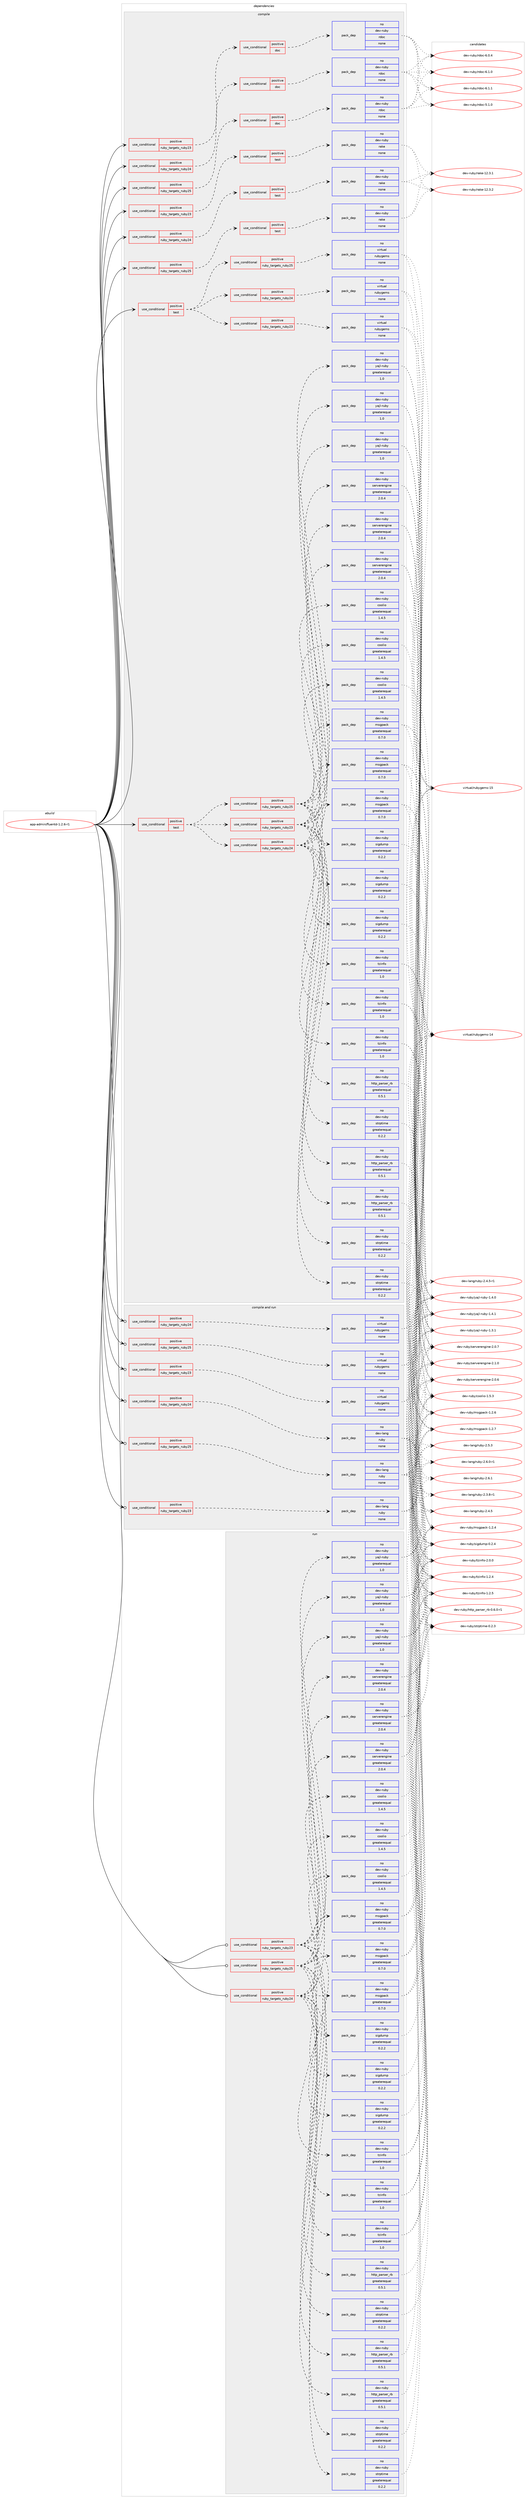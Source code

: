 digraph prolog {

# *************
# Graph options
# *************

newrank=true;
concentrate=true;
compound=true;
graph [rankdir=LR,fontname=Helvetica,fontsize=10,ranksep=1.5];#, ranksep=2.5, nodesep=0.2];
edge  [arrowhead=vee];
node  [fontname=Helvetica,fontsize=10];

# **********
# The ebuild
# **********

subgraph cluster_leftcol {
color=gray;
rank=same;
label=<<i>ebuild</i>>;
id [label="app-admin/fluentd-1.2.6-r1", color=red, width=4, href="../app-admin/fluentd-1.2.6-r1.svg"];
}

# ****************
# The dependencies
# ****************

subgraph cluster_midcol {
color=gray;
label=<<i>dependencies</i>>;
subgraph cluster_compile {
fillcolor="#eeeeee";
style=filled;
label=<<i>compile</i>>;
subgraph cond344824 {
dependency1264866 [label=<<TABLE BORDER="0" CELLBORDER="1" CELLSPACING="0" CELLPADDING="4"><TR><TD ROWSPAN="3" CELLPADDING="10">use_conditional</TD></TR><TR><TD>positive</TD></TR><TR><TD>ruby_targets_ruby23</TD></TR></TABLE>>, shape=none, color=red];
subgraph cond344825 {
dependency1264867 [label=<<TABLE BORDER="0" CELLBORDER="1" CELLSPACING="0" CELLPADDING="4"><TR><TD ROWSPAN="3" CELLPADDING="10">use_conditional</TD></TR><TR><TD>positive</TD></TR><TR><TD>doc</TD></TR></TABLE>>, shape=none, color=red];
subgraph pack900440 {
dependency1264868 [label=<<TABLE BORDER="0" CELLBORDER="1" CELLSPACING="0" CELLPADDING="4" WIDTH="220"><TR><TD ROWSPAN="6" CELLPADDING="30">pack_dep</TD></TR><TR><TD WIDTH="110">no</TD></TR><TR><TD>dev-ruby</TD></TR><TR><TD>rdoc</TD></TR><TR><TD>none</TD></TR><TR><TD></TD></TR></TABLE>>, shape=none, color=blue];
}
dependency1264867:e -> dependency1264868:w [weight=20,style="dashed",arrowhead="vee"];
}
dependency1264866:e -> dependency1264867:w [weight=20,style="dashed",arrowhead="vee"];
}
id:e -> dependency1264866:w [weight=20,style="solid",arrowhead="vee"];
subgraph cond344826 {
dependency1264869 [label=<<TABLE BORDER="0" CELLBORDER="1" CELLSPACING="0" CELLPADDING="4"><TR><TD ROWSPAN="3" CELLPADDING="10">use_conditional</TD></TR><TR><TD>positive</TD></TR><TR><TD>ruby_targets_ruby23</TD></TR></TABLE>>, shape=none, color=red];
subgraph cond344827 {
dependency1264870 [label=<<TABLE BORDER="0" CELLBORDER="1" CELLSPACING="0" CELLPADDING="4"><TR><TD ROWSPAN="3" CELLPADDING="10">use_conditional</TD></TR><TR><TD>positive</TD></TR><TR><TD>test</TD></TR></TABLE>>, shape=none, color=red];
subgraph pack900441 {
dependency1264871 [label=<<TABLE BORDER="0" CELLBORDER="1" CELLSPACING="0" CELLPADDING="4" WIDTH="220"><TR><TD ROWSPAN="6" CELLPADDING="30">pack_dep</TD></TR><TR><TD WIDTH="110">no</TD></TR><TR><TD>dev-ruby</TD></TR><TR><TD>rake</TD></TR><TR><TD>none</TD></TR><TR><TD></TD></TR></TABLE>>, shape=none, color=blue];
}
dependency1264870:e -> dependency1264871:w [weight=20,style="dashed",arrowhead="vee"];
}
dependency1264869:e -> dependency1264870:w [weight=20,style="dashed",arrowhead="vee"];
}
id:e -> dependency1264869:w [weight=20,style="solid",arrowhead="vee"];
subgraph cond344828 {
dependency1264872 [label=<<TABLE BORDER="0" CELLBORDER="1" CELLSPACING="0" CELLPADDING="4"><TR><TD ROWSPAN="3" CELLPADDING="10">use_conditional</TD></TR><TR><TD>positive</TD></TR><TR><TD>ruby_targets_ruby24</TD></TR></TABLE>>, shape=none, color=red];
subgraph cond344829 {
dependency1264873 [label=<<TABLE BORDER="0" CELLBORDER="1" CELLSPACING="0" CELLPADDING="4"><TR><TD ROWSPAN="3" CELLPADDING="10">use_conditional</TD></TR><TR><TD>positive</TD></TR><TR><TD>doc</TD></TR></TABLE>>, shape=none, color=red];
subgraph pack900442 {
dependency1264874 [label=<<TABLE BORDER="0" CELLBORDER="1" CELLSPACING="0" CELLPADDING="4" WIDTH="220"><TR><TD ROWSPAN="6" CELLPADDING="30">pack_dep</TD></TR><TR><TD WIDTH="110">no</TD></TR><TR><TD>dev-ruby</TD></TR><TR><TD>rdoc</TD></TR><TR><TD>none</TD></TR><TR><TD></TD></TR></TABLE>>, shape=none, color=blue];
}
dependency1264873:e -> dependency1264874:w [weight=20,style="dashed",arrowhead="vee"];
}
dependency1264872:e -> dependency1264873:w [weight=20,style="dashed",arrowhead="vee"];
}
id:e -> dependency1264872:w [weight=20,style="solid",arrowhead="vee"];
subgraph cond344830 {
dependency1264875 [label=<<TABLE BORDER="0" CELLBORDER="1" CELLSPACING="0" CELLPADDING="4"><TR><TD ROWSPAN="3" CELLPADDING="10">use_conditional</TD></TR><TR><TD>positive</TD></TR><TR><TD>ruby_targets_ruby24</TD></TR></TABLE>>, shape=none, color=red];
subgraph cond344831 {
dependency1264876 [label=<<TABLE BORDER="0" CELLBORDER="1" CELLSPACING="0" CELLPADDING="4"><TR><TD ROWSPAN="3" CELLPADDING="10">use_conditional</TD></TR><TR><TD>positive</TD></TR><TR><TD>test</TD></TR></TABLE>>, shape=none, color=red];
subgraph pack900443 {
dependency1264877 [label=<<TABLE BORDER="0" CELLBORDER="1" CELLSPACING="0" CELLPADDING="4" WIDTH="220"><TR><TD ROWSPAN="6" CELLPADDING="30">pack_dep</TD></TR><TR><TD WIDTH="110">no</TD></TR><TR><TD>dev-ruby</TD></TR><TR><TD>rake</TD></TR><TR><TD>none</TD></TR><TR><TD></TD></TR></TABLE>>, shape=none, color=blue];
}
dependency1264876:e -> dependency1264877:w [weight=20,style="dashed",arrowhead="vee"];
}
dependency1264875:e -> dependency1264876:w [weight=20,style="dashed",arrowhead="vee"];
}
id:e -> dependency1264875:w [weight=20,style="solid",arrowhead="vee"];
subgraph cond344832 {
dependency1264878 [label=<<TABLE BORDER="0" CELLBORDER="1" CELLSPACING="0" CELLPADDING="4"><TR><TD ROWSPAN="3" CELLPADDING="10">use_conditional</TD></TR><TR><TD>positive</TD></TR><TR><TD>ruby_targets_ruby25</TD></TR></TABLE>>, shape=none, color=red];
subgraph cond344833 {
dependency1264879 [label=<<TABLE BORDER="0" CELLBORDER="1" CELLSPACING="0" CELLPADDING="4"><TR><TD ROWSPAN="3" CELLPADDING="10">use_conditional</TD></TR><TR><TD>positive</TD></TR><TR><TD>doc</TD></TR></TABLE>>, shape=none, color=red];
subgraph pack900444 {
dependency1264880 [label=<<TABLE BORDER="0" CELLBORDER="1" CELLSPACING="0" CELLPADDING="4" WIDTH="220"><TR><TD ROWSPAN="6" CELLPADDING="30">pack_dep</TD></TR><TR><TD WIDTH="110">no</TD></TR><TR><TD>dev-ruby</TD></TR><TR><TD>rdoc</TD></TR><TR><TD>none</TD></TR><TR><TD></TD></TR></TABLE>>, shape=none, color=blue];
}
dependency1264879:e -> dependency1264880:w [weight=20,style="dashed",arrowhead="vee"];
}
dependency1264878:e -> dependency1264879:w [weight=20,style="dashed",arrowhead="vee"];
}
id:e -> dependency1264878:w [weight=20,style="solid",arrowhead="vee"];
subgraph cond344834 {
dependency1264881 [label=<<TABLE BORDER="0" CELLBORDER="1" CELLSPACING="0" CELLPADDING="4"><TR><TD ROWSPAN="3" CELLPADDING="10">use_conditional</TD></TR><TR><TD>positive</TD></TR><TR><TD>ruby_targets_ruby25</TD></TR></TABLE>>, shape=none, color=red];
subgraph cond344835 {
dependency1264882 [label=<<TABLE BORDER="0" CELLBORDER="1" CELLSPACING="0" CELLPADDING="4"><TR><TD ROWSPAN="3" CELLPADDING="10">use_conditional</TD></TR><TR><TD>positive</TD></TR><TR><TD>test</TD></TR></TABLE>>, shape=none, color=red];
subgraph pack900445 {
dependency1264883 [label=<<TABLE BORDER="0" CELLBORDER="1" CELLSPACING="0" CELLPADDING="4" WIDTH="220"><TR><TD ROWSPAN="6" CELLPADDING="30">pack_dep</TD></TR><TR><TD WIDTH="110">no</TD></TR><TR><TD>dev-ruby</TD></TR><TR><TD>rake</TD></TR><TR><TD>none</TD></TR><TR><TD></TD></TR></TABLE>>, shape=none, color=blue];
}
dependency1264882:e -> dependency1264883:w [weight=20,style="dashed",arrowhead="vee"];
}
dependency1264881:e -> dependency1264882:w [weight=20,style="dashed",arrowhead="vee"];
}
id:e -> dependency1264881:w [weight=20,style="solid",arrowhead="vee"];
subgraph cond344836 {
dependency1264884 [label=<<TABLE BORDER="0" CELLBORDER="1" CELLSPACING="0" CELLPADDING="4"><TR><TD ROWSPAN="3" CELLPADDING="10">use_conditional</TD></TR><TR><TD>positive</TD></TR><TR><TD>test</TD></TR></TABLE>>, shape=none, color=red];
subgraph cond344837 {
dependency1264885 [label=<<TABLE BORDER="0" CELLBORDER="1" CELLSPACING="0" CELLPADDING="4"><TR><TD ROWSPAN="3" CELLPADDING="10">use_conditional</TD></TR><TR><TD>positive</TD></TR><TR><TD>ruby_targets_ruby23</TD></TR></TABLE>>, shape=none, color=red];
subgraph pack900446 {
dependency1264886 [label=<<TABLE BORDER="0" CELLBORDER="1" CELLSPACING="0" CELLPADDING="4" WIDTH="220"><TR><TD ROWSPAN="6" CELLPADDING="30">pack_dep</TD></TR><TR><TD WIDTH="110">no</TD></TR><TR><TD>dev-ruby</TD></TR><TR><TD>msgpack</TD></TR><TR><TD>greaterequal</TD></TR><TR><TD>0.7.0</TD></TR></TABLE>>, shape=none, color=blue];
}
dependency1264885:e -> dependency1264886:w [weight=20,style="dashed",arrowhead="vee"];
subgraph pack900447 {
dependency1264887 [label=<<TABLE BORDER="0" CELLBORDER="1" CELLSPACING="0" CELLPADDING="4" WIDTH="220"><TR><TD ROWSPAN="6" CELLPADDING="30">pack_dep</TD></TR><TR><TD WIDTH="110">no</TD></TR><TR><TD>dev-ruby</TD></TR><TR><TD>yajl-ruby</TD></TR><TR><TD>greaterequal</TD></TR><TR><TD>1.0</TD></TR></TABLE>>, shape=none, color=blue];
}
dependency1264885:e -> dependency1264887:w [weight=20,style="dashed",arrowhead="vee"];
subgraph pack900448 {
dependency1264888 [label=<<TABLE BORDER="0" CELLBORDER="1" CELLSPACING="0" CELLPADDING="4" WIDTH="220"><TR><TD ROWSPAN="6" CELLPADDING="30">pack_dep</TD></TR><TR><TD WIDTH="110">no</TD></TR><TR><TD>dev-ruby</TD></TR><TR><TD>coolio</TD></TR><TR><TD>greaterequal</TD></TR><TR><TD>1.4.5</TD></TR></TABLE>>, shape=none, color=blue];
}
dependency1264885:e -> dependency1264888:w [weight=20,style="dashed",arrowhead="vee"];
subgraph pack900449 {
dependency1264889 [label=<<TABLE BORDER="0" CELLBORDER="1" CELLSPACING="0" CELLPADDING="4" WIDTH="220"><TR><TD ROWSPAN="6" CELLPADDING="30">pack_dep</TD></TR><TR><TD WIDTH="110">no</TD></TR><TR><TD>dev-ruby</TD></TR><TR><TD>serverengine</TD></TR><TR><TD>greaterequal</TD></TR><TR><TD>2.0.4</TD></TR></TABLE>>, shape=none, color=blue];
}
dependency1264885:e -> dependency1264889:w [weight=20,style="dashed",arrowhead="vee"];
subgraph pack900450 {
dependency1264890 [label=<<TABLE BORDER="0" CELLBORDER="1" CELLSPACING="0" CELLPADDING="4" WIDTH="220"><TR><TD ROWSPAN="6" CELLPADDING="30">pack_dep</TD></TR><TR><TD WIDTH="110">no</TD></TR><TR><TD>dev-ruby</TD></TR><TR><TD>http_parser_rb</TD></TR><TR><TD>greaterequal</TD></TR><TR><TD>0.5.1</TD></TR></TABLE>>, shape=none, color=blue];
}
dependency1264885:e -> dependency1264890:w [weight=20,style="dashed",arrowhead="vee"];
subgraph pack900451 {
dependency1264891 [label=<<TABLE BORDER="0" CELLBORDER="1" CELLSPACING="0" CELLPADDING="4" WIDTH="220"><TR><TD ROWSPAN="6" CELLPADDING="30">pack_dep</TD></TR><TR><TD WIDTH="110">no</TD></TR><TR><TD>dev-ruby</TD></TR><TR><TD>sigdump</TD></TR><TR><TD>greaterequal</TD></TR><TR><TD>0.2.2</TD></TR></TABLE>>, shape=none, color=blue];
}
dependency1264885:e -> dependency1264891:w [weight=20,style="dashed",arrowhead="vee"];
subgraph pack900452 {
dependency1264892 [label=<<TABLE BORDER="0" CELLBORDER="1" CELLSPACING="0" CELLPADDING="4" WIDTH="220"><TR><TD ROWSPAN="6" CELLPADDING="30">pack_dep</TD></TR><TR><TD WIDTH="110">no</TD></TR><TR><TD>dev-ruby</TD></TR><TR><TD>tzinfo</TD></TR><TR><TD>greaterequal</TD></TR><TR><TD>1.0</TD></TR></TABLE>>, shape=none, color=blue];
}
dependency1264885:e -> dependency1264892:w [weight=20,style="dashed",arrowhead="vee"];
subgraph pack900453 {
dependency1264893 [label=<<TABLE BORDER="0" CELLBORDER="1" CELLSPACING="0" CELLPADDING="4" WIDTH="220"><TR><TD ROWSPAN="6" CELLPADDING="30">pack_dep</TD></TR><TR><TD WIDTH="110">no</TD></TR><TR><TD>dev-ruby</TD></TR><TR><TD>strptime</TD></TR><TR><TD>greaterequal</TD></TR><TR><TD>0.2.2</TD></TR></TABLE>>, shape=none, color=blue];
}
dependency1264885:e -> dependency1264893:w [weight=20,style="dashed",arrowhead="vee"];
}
dependency1264884:e -> dependency1264885:w [weight=20,style="dashed",arrowhead="vee"];
subgraph cond344838 {
dependency1264894 [label=<<TABLE BORDER="0" CELLBORDER="1" CELLSPACING="0" CELLPADDING="4"><TR><TD ROWSPAN="3" CELLPADDING="10">use_conditional</TD></TR><TR><TD>positive</TD></TR><TR><TD>ruby_targets_ruby24</TD></TR></TABLE>>, shape=none, color=red];
subgraph pack900454 {
dependency1264895 [label=<<TABLE BORDER="0" CELLBORDER="1" CELLSPACING="0" CELLPADDING="4" WIDTH="220"><TR><TD ROWSPAN="6" CELLPADDING="30">pack_dep</TD></TR><TR><TD WIDTH="110">no</TD></TR><TR><TD>dev-ruby</TD></TR><TR><TD>msgpack</TD></TR><TR><TD>greaterequal</TD></TR><TR><TD>0.7.0</TD></TR></TABLE>>, shape=none, color=blue];
}
dependency1264894:e -> dependency1264895:w [weight=20,style="dashed",arrowhead="vee"];
subgraph pack900455 {
dependency1264896 [label=<<TABLE BORDER="0" CELLBORDER="1" CELLSPACING="0" CELLPADDING="4" WIDTH="220"><TR><TD ROWSPAN="6" CELLPADDING="30">pack_dep</TD></TR><TR><TD WIDTH="110">no</TD></TR><TR><TD>dev-ruby</TD></TR><TR><TD>yajl-ruby</TD></TR><TR><TD>greaterequal</TD></TR><TR><TD>1.0</TD></TR></TABLE>>, shape=none, color=blue];
}
dependency1264894:e -> dependency1264896:w [weight=20,style="dashed",arrowhead="vee"];
subgraph pack900456 {
dependency1264897 [label=<<TABLE BORDER="0" CELLBORDER="1" CELLSPACING="0" CELLPADDING="4" WIDTH="220"><TR><TD ROWSPAN="6" CELLPADDING="30">pack_dep</TD></TR><TR><TD WIDTH="110">no</TD></TR><TR><TD>dev-ruby</TD></TR><TR><TD>coolio</TD></TR><TR><TD>greaterequal</TD></TR><TR><TD>1.4.5</TD></TR></TABLE>>, shape=none, color=blue];
}
dependency1264894:e -> dependency1264897:w [weight=20,style="dashed",arrowhead="vee"];
subgraph pack900457 {
dependency1264898 [label=<<TABLE BORDER="0" CELLBORDER="1" CELLSPACING="0" CELLPADDING="4" WIDTH="220"><TR><TD ROWSPAN="6" CELLPADDING="30">pack_dep</TD></TR><TR><TD WIDTH="110">no</TD></TR><TR><TD>dev-ruby</TD></TR><TR><TD>serverengine</TD></TR><TR><TD>greaterequal</TD></TR><TR><TD>2.0.4</TD></TR></TABLE>>, shape=none, color=blue];
}
dependency1264894:e -> dependency1264898:w [weight=20,style="dashed",arrowhead="vee"];
subgraph pack900458 {
dependency1264899 [label=<<TABLE BORDER="0" CELLBORDER="1" CELLSPACING="0" CELLPADDING="4" WIDTH="220"><TR><TD ROWSPAN="6" CELLPADDING="30">pack_dep</TD></TR><TR><TD WIDTH="110">no</TD></TR><TR><TD>dev-ruby</TD></TR><TR><TD>http_parser_rb</TD></TR><TR><TD>greaterequal</TD></TR><TR><TD>0.5.1</TD></TR></TABLE>>, shape=none, color=blue];
}
dependency1264894:e -> dependency1264899:w [weight=20,style="dashed",arrowhead="vee"];
subgraph pack900459 {
dependency1264900 [label=<<TABLE BORDER="0" CELLBORDER="1" CELLSPACING="0" CELLPADDING="4" WIDTH="220"><TR><TD ROWSPAN="6" CELLPADDING="30">pack_dep</TD></TR><TR><TD WIDTH="110">no</TD></TR><TR><TD>dev-ruby</TD></TR><TR><TD>sigdump</TD></TR><TR><TD>greaterequal</TD></TR><TR><TD>0.2.2</TD></TR></TABLE>>, shape=none, color=blue];
}
dependency1264894:e -> dependency1264900:w [weight=20,style="dashed",arrowhead="vee"];
subgraph pack900460 {
dependency1264901 [label=<<TABLE BORDER="0" CELLBORDER="1" CELLSPACING="0" CELLPADDING="4" WIDTH="220"><TR><TD ROWSPAN="6" CELLPADDING="30">pack_dep</TD></TR><TR><TD WIDTH="110">no</TD></TR><TR><TD>dev-ruby</TD></TR><TR><TD>tzinfo</TD></TR><TR><TD>greaterequal</TD></TR><TR><TD>1.0</TD></TR></TABLE>>, shape=none, color=blue];
}
dependency1264894:e -> dependency1264901:w [weight=20,style="dashed",arrowhead="vee"];
subgraph pack900461 {
dependency1264902 [label=<<TABLE BORDER="0" CELLBORDER="1" CELLSPACING="0" CELLPADDING="4" WIDTH="220"><TR><TD ROWSPAN="6" CELLPADDING="30">pack_dep</TD></TR><TR><TD WIDTH="110">no</TD></TR><TR><TD>dev-ruby</TD></TR><TR><TD>strptime</TD></TR><TR><TD>greaterequal</TD></TR><TR><TD>0.2.2</TD></TR></TABLE>>, shape=none, color=blue];
}
dependency1264894:e -> dependency1264902:w [weight=20,style="dashed",arrowhead="vee"];
}
dependency1264884:e -> dependency1264894:w [weight=20,style="dashed",arrowhead="vee"];
subgraph cond344839 {
dependency1264903 [label=<<TABLE BORDER="0" CELLBORDER="1" CELLSPACING="0" CELLPADDING="4"><TR><TD ROWSPAN="3" CELLPADDING="10">use_conditional</TD></TR><TR><TD>positive</TD></TR><TR><TD>ruby_targets_ruby25</TD></TR></TABLE>>, shape=none, color=red];
subgraph pack900462 {
dependency1264904 [label=<<TABLE BORDER="0" CELLBORDER="1" CELLSPACING="0" CELLPADDING="4" WIDTH="220"><TR><TD ROWSPAN="6" CELLPADDING="30">pack_dep</TD></TR><TR><TD WIDTH="110">no</TD></TR><TR><TD>dev-ruby</TD></TR><TR><TD>msgpack</TD></TR><TR><TD>greaterequal</TD></TR><TR><TD>0.7.0</TD></TR></TABLE>>, shape=none, color=blue];
}
dependency1264903:e -> dependency1264904:w [weight=20,style="dashed",arrowhead="vee"];
subgraph pack900463 {
dependency1264905 [label=<<TABLE BORDER="0" CELLBORDER="1" CELLSPACING="0" CELLPADDING="4" WIDTH="220"><TR><TD ROWSPAN="6" CELLPADDING="30">pack_dep</TD></TR><TR><TD WIDTH="110">no</TD></TR><TR><TD>dev-ruby</TD></TR><TR><TD>yajl-ruby</TD></TR><TR><TD>greaterequal</TD></TR><TR><TD>1.0</TD></TR></TABLE>>, shape=none, color=blue];
}
dependency1264903:e -> dependency1264905:w [weight=20,style="dashed",arrowhead="vee"];
subgraph pack900464 {
dependency1264906 [label=<<TABLE BORDER="0" CELLBORDER="1" CELLSPACING="0" CELLPADDING="4" WIDTH="220"><TR><TD ROWSPAN="6" CELLPADDING="30">pack_dep</TD></TR><TR><TD WIDTH="110">no</TD></TR><TR><TD>dev-ruby</TD></TR><TR><TD>coolio</TD></TR><TR><TD>greaterequal</TD></TR><TR><TD>1.4.5</TD></TR></TABLE>>, shape=none, color=blue];
}
dependency1264903:e -> dependency1264906:w [weight=20,style="dashed",arrowhead="vee"];
subgraph pack900465 {
dependency1264907 [label=<<TABLE BORDER="0" CELLBORDER="1" CELLSPACING="0" CELLPADDING="4" WIDTH="220"><TR><TD ROWSPAN="6" CELLPADDING="30">pack_dep</TD></TR><TR><TD WIDTH="110">no</TD></TR><TR><TD>dev-ruby</TD></TR><TR><TD>serverengine</TD></TR><TR><TD>greaterequal</TD></TR><TR><TD>2.0.4</TD></TR></TABLE>>, shape=none, color=blue];
}
dependency1264903:e -> dependency1264907:w [weight=20,style="dashed",arrowhead="vee"];
subgraph pack900466 {
dependency1264908 [label=<<TABLE BORDER="0" CELLBORDER="1" CELLSPACING="0" CELLPADDING="4" WIDTH="220"><TR><TD ROWSPAN="6" CELLPADDING="30">pack_dep</TD></TR><TR><TD WIDTH="110">no</TD></TR><TR><TD>dev-ruby</TD></TR><TR><TD>http_parser_rb</TD></TR><TR><TD>greaterequal</TD></TR><TR><TD>0.5.1</TD></TR></TABLE>>, shape=none, color=blue];
}
dependency1264903:e -> dependency1264908:w [weight=20,style="dashed",arrowhead="vee"];
subgraph pack900467 {
dependency1264909 [label=<<TABLE BORDER="0" CELLBORDER="1" CELLSPACING="0" CELLPADDING="4" WIDTH="220"><TR><TD ROWSPAN="6" CELLPADDING="30">pack_dep</TD></TR><TR><TD WIDTH="110">no</TD></TR><TR><TD>dev-ruby</TD></TR><TR><TD>sigdump</TD></TR><TR><TD>greaterequal</TD></TR><TR><TD>0.2.2</TD></TR></TABLE>>, shape=none, color=blue];
}
dependency1264903:e -> dependency1264909:w [weight=20,style="dashed",arrowhead="vee"];
subgraph pack900468 {
dependency1264910 [label=<<TABLE BORDER="0" CELLBORDER="1" CELLSPACING="0" CELLPADDING="4" WIDTH="220"><TR><TD ROWSPAN="6" CELLPADDING="30">pack_dep</TD></TR><TR><TD WIDTH="110">no</TD></TR><TR><TD>dev-ruby</TD></TR><TR><TD>tzinfo</TD></TR><TR><TD>greaterequal</TD></TR><TR><TD>1.0</TD></TR></TABLE>>, shape=none, color=blue];
}
dependency1264903:e -> dependency1264910:w [weight=20,style="dashed",arrowhead="vee"];
subgraph pack900469 {
dependency1264911 [label=<<TABLE BORDER="0" CELLBORDER="1" CELLSPACING="0" CELLPADDING="4" WIDTH="220"><TR><TD ROWSPAN="6" CELLPADDING="30">pack_dep</TD></TR><TR><TD WIDTH="110">no</TD></TR><TR><TD>dev-ruby</TD></TR><TR><TD>strptime</TD></TR><TR><TD>greaterequal</TD></TR><TR><TD>0.2.2</TD></TR></TABLE>>, shape=none, color=blue];
}
dependency1264903:e -> dependency1264911:w [weight=20,style="dashed",arrowhead="vee"];
}
dependency1264884:e -> dependency1264903:w [weight=20,style="dashed",arrowhead="vee"];
}
id:e -> dependency1264884:w [weight=20,style="solid",arrowhead="vee"];
subgraph cond344840 {
dependency1264912 [label=<<TABLE BORDER="0" CELLBORDER="1" CELLSPACING="0" CELLPADDING="4"><TR><TD ROWSPAN="3" CELLPADDING="10">use_conditional</TD></TR><TR><TD>positive</TD></TR><TR><TD>test</TD></TR></TABLE>>, shape=none, color=red];
subgraph cond344841 {
dependency1264913 [label=<<TABLE BORDER="0" CELLBORDER="1" CELLSPACING="0" CELLPADDING="4"><TR><TD ROWSPAN="3" CELLPADDING="10">use_conditional</TD></TR><TR><TD>positive</TD></TR><TR><TD>ruby_targets_ruby23</TD></TR></TABLE>>, shape=none, color=red];
subgraph pack900470 {
dependency1264914 [label=<<TABLE BORDER="0" CELLBORDER="1" CELLSPACING="0" CELLPADDING="4" WIDTH="220"><TR><TD ROWSPAN="6" CELLPADDING="30">pack_dep</TD></TR><TR><TD WIDTH="110">no</TD></TR><TR><TD>virtual</TD></TR><TR><TD>rubygems</TD></TR><TR><TD>none</TD></TR><TR><TD></TD></TR></TABLE>>, shape=none, color=blue];
}
dependency1264913:e -> dependency1264914:w [weight=20,style="dashed",arrowhead="vee"];
}
dependency1264912:e -> dependency1264913:w [weight=20,style="dashed",arrowhead="vee"];
subgraph cond344842 {
dependency1264915 [label=<<TABLE BORDER="0" CELLBORDER="1" CELLSPACING="0" CELLPADDING="4"><TR><TD ROWSPAN="3" CELLPADDING="10">use_conditional</TD></TR><TR><TD>positive</TD></TR><TR><TD>ruby_targets_ruby24</TD></TR></TABLE>>, shape=none, color=red];
subgraph pack900471 {
dependency1264916 [label=<<TABLE BORDER="0" CELLBORDER="1" CELLSPACING="0" CELLPADDING="4" WIDTH="220"><TR><TD ROWSPAN="6" CELLPADDING="30">pack_dep</TD></TR><TR><TD WIDTH="110">no</TD></TR><TR><TD>virtual</TD></TR><TR><TD>rubygems</TD></TR><TR><TD>none</TD></TR><TR><TD></TD></TR></TABLE>>, shape=none, color=blue];
}
dependency1264915:e -> dependency1264916:w [weight=20,style="dashed",arrowhead="vee"];
}
dependency1264912:e -> dependency1264915:w [weight=20,style="dashed",arrowhead="vee"];
subgraph cond344843 {
dependency1264917 [label=<<TABLE BORDER="0" CELLBORDER="1" CELLSPACING="0" CELLPADDING="4"><TR><TD ROWSPAN="3" CELLPADDING="10">use_conditional</TD></TR><TR><TD>positive</TD></TR><TR><TD>ruby_targets_ruby25</TD></TR></TABLE>>, shape=none, color=red];
subgraph pack900472 {
dependency1264918 [label=<<TABLE BORDER="0" CELLBORDER="1" CELLSPACING="0" CELLPADDING="4" WIDTH="220"><TR><TD ROWSPAN="6" CELLPADDING="30">pack_dep</TD></TR><TR><TD WIDTH="110">no</TD></TR><TR><TD>virtual</TD></TR><TR><TD>rubygems</TD></TR><TR><TD>none</TD></TR><TR><TD></TD></TR></TABLE>>, shape=none, color=blue];
}
dependency1264917:e -> dependency1264918:w [weight=20,style="dashed",arrowhead="vee"];
}
dependency1264912:e -> dependency1264917:w [weight=20,style="dashed",arrowhead="vee"];
}
id:e -> dependency1264912:w [weight=20,style="solid",arrowhead="vee"];
}
subgraph cluster_compileandrun {
fillcolor="#eeeeee";
style=filled;
label=<<i>compile and run</i>>;
subgraph cond344844 {
dependency1264919 [label=<<TABLE BORDER="0" CELLBORDER="1" CELLSPACING="0" CELLPADDING="4"><TR><TD ROWSPAN="3" CELLPADDING="10">use_conditional</TD></TR><TR><TD>positive</TD></TR><TR><TD>ruby_targets_ruby23</TD></TR></TABLE>>, shape=none, color=red];
subgraph pack900473 {
dependency1264920 [label=<<TABLE BORDER="0" CELLBORDER="1" CELLSPACING="0" CELLPADDING="4" WIDTH="220"><TR><TD ROWSPAN="6" CELLPADDING="30">pack_dep</TD></TR><TR><TD WIDTH="110">no</TD></TR><TR><TD>dev-lang</TD></TR><TR><TD>ruby</TD></TR><TR><TD>none</TD></TR><TR><TD></TD></TR></TABLE>>, shape=none, color=blue];
}
dependency1264919:e -> dependency1264920:w [weight=20,style="dashed",arrowhead="vee"];
}
id:e -> dependency1264919:w [weight=20,style="solid",arrowhead="odotvee"];
subgraph cond344845 {
dependency1264921 [label=<<TABLE BORDER="0" CELLBORDER="1" CELLSPACING="0" CELLPADDING="4"><TR><TD ROWSPAN="3" CELLPADDING="10">use_conditional</TD></TR><TR><TD>positive</TD></TR><TR><TD>ruby_targets_ruby23</TD></TR></TABLE>>, shape=none, color=red];
subgraph pack900474 {
dependency1264922 [label=<<TABLE BORDER="0" CELLBORDER="1" CELLSPACING="0" CELLPADDING="4" WIDTH="220"><TR><TD ROWSPAN="6" CELLPADDING="30">pack_dep</TD></TR><TR><TD WIDTH="110">no</TD></TR><TR><TD>virtual</TD></TR><TR><TD>rubygems</TD></TR><TR><TD>none</TD></TR><TR><TD></TD></TR></TABLE>>, shape=none, color=blue];
}
dependency1264921:e -> dependency1264922:w [weight=20,style="dashed",arrowhead="vee"];
}
id:e -> dependency1264921:w [weight=20,style="solid",arrowhead="odotvee"];
subgraph cond344846 {
dependency1264923 [label=<<TABLE BORDER="0" CELLBORDER="1" CELLSPACING="0" CELLPADDING="4"><TR><TD ROWSPAN="3" CELLPADDING="10">use_conditional</TD></TR><TR><TD>positive</TD></TR><TR><TD>ruby_targets_ruby24</TD></TR></TABLE>>, shape=none, color=red];
subgraph pack900475 {
dependency1264924 [label=<<TABLE BORDER="0" CELLBORDER="1" CELLSPACING="0" CELLPADDING="4" WIDTH="220"><TR><TD ROWSPAN="6" CELLPADDING="30">pack_dep</TD></TR><TR><TD WIDTH="110">no</TD></TR><TR><TD>dev-lang</TD></TR><TR><TD>ruby</TD></TR><TR><TD>none</TD></TR><TR><TD></TD></TR></TABLE>>, shape=none, color=blue];
}
dependency1264923:e -> dependency1264924:w [weight=20,style="dashed",arrowhead="vee"];
}
id:e -> dependency1264923:w [weight=20,style="solid",arrowhead="odotvee"];
subgraph cond344847 {
dependency1264925 [label=<<TABLE BORDER="0" CELLBORDER="1" CELLSPACING="0" CELLPADDING="4"><TR><TD ROWSPAN="3" CELLPADDING="10">use_conditional</TD></TR><TR><TD>positive</TD></TR><TR><TD>ruby_targets_ruby24</TD></TR></TABLE>>, shape=none, color=red];
subgraph pack900476 {
dependency1264926 [label=<<TABLE BORDER="0" CELLBORDER="1" CELLSPACING="0" CELLPADDING="4" WIDTH="220"><TR><TD ROWSPAN="6" CELLPADDING="30">pack_dep</TD></TR><TR><TD WIDTH="110">no</TD></TR><TR><TD>virtual</TD></TR><TR><TD>rubygems</TD></TR><TR><TD>none</TD></TR><TR><TD></TD></TR></TABLE>>, shape=none, color=blue];
}
dependency1264925:e -> dependency1264926:w [weight=20,style="dashed",arrowhead="vee"];
}
id:e -> dependency1264925:w [weight=20,style="solid",arrowhead="odotvee"];
subgraph cond344848 {
dependency1264927 [label=<<TABLE BORDER="0" CELLBORDER="1" CELLSPACING="0" CELLPADDING="4"><TR><TD ROWSPAN="3" CELLPADDING="10">use_conditional</TD></TR><TR><TD>positive</TD></TR><TR><TD>ruby_targets_ruby25</TD></TR></TABLE>>, shape=none, color=red];
subgraph pack900477 {
dependency1264928 [label=<<TABLE BORDER="0" CELLBORDER="1" CELLSPACING="0" CELLPADDING="4" WIDTH="220"><TR><TD ROWSPAN="6" CELLPADDING="30">pack_dep</TD></TR><TR><TD WIDTH="110">no</TD></TR><TR><TD>dev-lang</TD></TR><TR><TD>ruby</TD></TR><TR><TD>none</TD></TR><TR><TD></TD></TR></TABLE>>, shape=none, color=blue];
}
dependency1264927:e -> dependency1264928:w [weight=20,style="dashed",arrowhead="vee"];
}
id:e -> dependency1264927:w [weight=20,style="solid",arrowhead="odotvee"];
subgraph cond344849 {
dependency1264929 [label=<<TABLE BORDER="0" CELLBORDER="1" CELLSPACING="0" CELLPADDING="4"><TR><TD ROWSPAN="3" CELLPADDING="10">use_conditional</TD></TR><TR><TD>positive</TD></TR><TR><TD>ruby_targets_ruby25</TD></TR></TABLE>>, shape=none, color=red];
subgraph pack900478 {
dependency1264930 [label=<<TABLE BORDER="0" CELLBORDER="1" CELLSPACING="0" CELLPADDING="4" WIDTH="220"><TR><TD ROWSPAN="6" CELLPADDING="30">pack_dep</TD></TR><TR><TD WIDTH="110">no</TD></TR><TR><TD>virtual</TD></TR><TR><TD>rubygems</TD></TR><TR><TD>none</TD></TR><TR><TD></TD></TR></TABLE>>, shape=none, color=blue];
}
dependency1264929:e -> dependency1264930:w [weight=20,style="dashed",arrowhead="vee"];
}
id:e -> dependency1264929:w [weight=20,style="solid",arrowhead="odotvee"];
}
subgraph cluster_run {
fillcolor="#eeeeee";
style=filled;
label=<<i>run</i>>;
subgraph cond344850 {
dependency1264931 [label=<<TABLE BORDER="0" CELLBORDER="1" CELLSPACING="0" CELLPADDING="4"><TR><TD ROWSPAN="3" CELLPADDING="10">use_conditional</TD></TR><TR><TD>positive</TD></TR><TR><TD>ruby_targets_ruby23</TD></TR></TABLE>>, shape=none, color=red];
subgraph pack900479 {
dependency1264932 [label=<<TABLE BORDER="0" CELLBORDER="1" CELLSPACING="0" CELLPADDING="4" WIDTH="220"><TR><TD ROWSPAN="6" CELLPADDING="30">pack_dep</TD></TR><TR><TD WIDTH="110">no</TD></TR><TR><TD>dev-ruby</TD></TR><TR><TD>msgpack</TD></TR><TR><TD>greaterequal</TD></TR><TR><TD>0.7.0</TD></TR></TABLE>>, shape=none, color=blue];
}
dependency1264931:e -> dependency1264932:w [weight=20,style="dashed",arrowhead="vee"];
subgraph pack900480 {
dependency1264933 [label=<<TABLE BORDER="0" CELLBORDER="1" CELLSPACING="0" CELLPADDING="4" WIDTH="220"><TR><TD ROWSPAN="6" CELLPADDING="30">pack_dep</TD></TR><TR><TD WIDTH="110">no</TD></TR><TR><TD>dev-ruby</TD></TR><TR><TD>yajl-ruby</TD></TR><TR><TD>greaterequal</TD></TR><TR><TD>1.0</TD></TR></TABLE>>, shape=none, color=blue];
}
dependency1264931:e -> dependency1264933:w [weight=20,style="dashed",arrowhead="vee"];
subgraph pack900481 {
dependency1264934 [label=<<TABLE BORDER="0" CELLBORDER="1" CELLSPACING="0" CELLPADDING="4" WIDTH="220"><TR><TD ROWSPAN="6" CELLPADDING="30">pack_dep</TD></TR><TR><TD WIDTH="110">no</TD></TR><TR><TD>dev-ruby</TD></TR><TR><TD>coolio</TD></TR><TR><TD>greaterequal</TD></TR><TR><TD>1.4.5</TD></TR></TABLE>>, shape=none, color=blue];
}
dependency1264931:e -> dependency1264934:w [weight=20,style="dashed",arrowhead="vee"];
subgraph pack900482 {
dependency1264935 [label=<<TABLE BORDER="0" CELLBORDER="1" CELLSPACING="0" CELLPADDING="4" WIDTH="220"><TR><TD ROWSPAN="6" CELLPADDING="30">pack_dep</TD></TR><TR><TD WIDTH="110">no</TD></TR><TR><TD>dev-ruby</TD></TR><TR><TD>serverengine</TD></TR><TR><TD>greaterequal</TD></TR><TR><TD>2.0.4</TD></TR></TABLE>>, shape=none, color=blue];
}
dependency1264931:e -> dependency1264935:w [weight=20,style="dashed",arrowhead="vee"];
subgraph pack900483 {
dependency1264936 [label=<<TABLE BORDER="0" CELLBORDER="1" CELLSPACING="0" CELLPADDING="4" WIDTH="220"><TR><TD ROWSPAN="6" CELLPADDING="30">pack_dep</TD></TR><TR><TD WIDTH="110">no</TD></TR><TR><TD>dev-ruby</TD></TR><TR><TD>http_parser_rb</TD></TR><TR><TD>greaterequal</TD></TR><TR><TD>0.5.1</TD></TR></TABLE>>, shape=none, color=blue];
}
dependency1264931:e -> dependency1264936:w [weight=20,style="dashed",arrowhead="vee"];
subgraph pack900484 {
dependency1264937 [label=<<TABLE BORDER="0" CELLBORDER="1" CELLSPACING="0" CELLPADDING="4" WIDTH="220"><TR><TD ROWSPAN="6" CELLPADDING="30">pack_dep</TD></TR><TR><TD WIDTH="110">no</TD></TR><TR><TD>dev-ruby</TD></TR><TR><TD>sigdump</TD></TR><TR><TD>greaterequal</TD></TR><TR><TD>0.2.2</TD></TR></TABLE>>, shape=none, color=blue];
}
dependency1264931:e -> dependency1264937:w [weight=20,style="dashed",arrowhead="vee"];
subgraph pack900485 {
dependency1264938 [label=<<TABLE BORDER="0" CELLBORDER="1" CELLSPACING="0" CELLPADDING="4" WIDTH="220"><TR><TD ROWSPAN="6" CELLPADDING="30">pack_dep</TD></TR><TR><TD WIDTH="110">no</TD></TR><TR><TD>dev-ruby</TD></TR><TR><TD>tzinfo</TD></TR><TR><TD>greaterequal</TD></TR><TR><TD>1.0</TD></TR></TABLE>>, shape=none, color=blue];
}
dependency1264931:e -> dependency1264938:w [weight=20,style="dashed",arrowhead="vee"];
subgraph pack900486 {
dependency1264939 [label=<<TABLE BORDER="0" CELLBORDER="1" CELLSPACING="0" CELLPADDING="4" WIDTH="220"><TR><TD ROWSPAN="6" CELLPADDING="30">pack_dep</TD></TR><TR><TD WIDTH="110">no</TD></TR><TR><TD>dev-ruby</TD></TR><TR><TD>strptime</TD></TR><TR><TD>greaterequal</TD></TR><TR><TD>0.2.2</TD></TR></TABLE>>, shape=none, color=blue];
}
dependency1264931:e -> dependency1264939:w [weight=20,style="dashed",arrowhead="vee"];
}
id:e -> dependency1264931:w [weight=20,style="solid",arrowhead="odot"];
subgraph cond344851 {
dependency1264940 [label=<<TABLE BORDER="0" CELLBORDER="1" CELLSPACING="0" CELLPADDING="4"><TR><TD ROWSPAN="3" CELLPADDING="10">use_conditional</TD></TR><TR><TD>positive</TD></TR><TR><TD>ruby_targets_ruby24</TD></TR></TABLE>>, shape=none, color=red];
subgraph pack900487 {
dependency1264941 [label=<<TABLE BORDER="0" CELLBORDER="1" CELLSPACING="0" CELLPADDING="4" WIDTH="220"><TR><TD ROWSPAN="6" CELLPADDING="30">pack_dep</TD></TR><TR><TD WIDTH="110">no</TD></TR><TR><TD>dev-ruby</TD></TR><TR><TD>msgpack</TD></TR><TR><TD>greaterequal</TD></TR><TR><TD>0.7.0</TD></TR></TABLE>>, shape=none, color=blue];
}
dependency1264940:e -> dependency1264941:w [weight=20,style="dashed",arrowhead="vee"];
subgraph pack900488 {
dependency1264942 [label=<<TABLE BORDER="0" CELLBORDER="1" CELLSPACING="0" CELLPADDING="4" WIDTH="220"><TR><TD ROWSPAN="6" CELLPADDING="30">pack_dep</TD></TR><TR><TD WIDTH="110">no</TD></TR><TR><TD>dev-ruby</TD></TR><TR><TD>yajl-ruby</TD></TR><TR><TD>greaterequal</TD></TR><TR><TD>1.0</TD></TR></TABLE>>, shape=none, color=blue];
}
dependency1264940:e -> dependency1264942:w [weight=20,style="dashed",arrowhead="vee"];
subgraph pack900489 {
dependency1264943 [label=<<TABLE BORDER="0" CELLBORDER="1" CELLSPACING="0" CELLPADDING="4" WIDTH="220"><TR><TD ROWSPAN="6" CELLPADDING="30">pack_dep</TD></TR><TR><TD WIDTH="110">no</TD></TR><TR><TD>dev-ruby</TD></TR><TR><TD>coolio</TD></TR><TR><TD>greaterequal</TD></TR><TR><TD>1.4.5</TD></TR></TABLE>>, shape=none, color=blue];
}
dependency1264940:e -> dependency1264943:w [weight=20,style="dashed",arrowhead="vee"];
subgraph pack900490 {
dependency1264944 [label=<<TABLE BORDER="0" CELLBORDER="1" CELLSPACING="0" CELLPADDING="4" WIDTH="220"><TR><TD ROWSPAN="6" CELLPADDING="30">pack_dep</TD></TR><TR><TD WIDTH="110">no</TD></TR><TR><TD>dev-ruby</TD></TR><TR><TD>serverengine</TD></TR><TR><TD>greaterequal</TD></TR><TR><TD>2.0.4</TD></TR></TABLE>>, shape=none, color=blue];
}
dependency1264940:e -> dependency1264944:w [weight=20,style="dashed",arrowhead="vee"];
subgraph pack900491 {
dependency1264945 [label=<<TABLE BORDER="0" CELLBORDER="1" CELLSPACING="0" CELLPADDING="4" WIDTH="220"><TR><TD ROWSPAN="6" CELLPADDING="30">pack_dep</TD></TR><TR><TD WIDTH="110">no</TD></TR><TR><TD>dev-ruby</TD></TR><TR><TD>http_parser_rb</TD></TR><TR><TD>greaterequal</TD></TR><TR><TD>0.5.1</TD></TR></TABLE>>, shape=none, color=blue];
}
dependency1264940:e -> dependency1264945:w [weight=20,style="dashed",arrowhead="vee"];
subgraph pack900492 {
dependency1264946 [label=<<TABLE BORDER="0" CELLBORDER="1" CELLSPACING="0" CELLPADDING="4" WIDTH="220"><TR><TD ROWSPAN="6" CELLPADDING="30">pack_dep</TD></TR><TR><TD WIDTH="110">no</TD></TR><TR><TD>dev-ruby</TD></TR><TR><TD>sigdump</TD></TR><TR><TD>greaterequal</TD></TR><TR><TD>0.2.2</TD></TR></TABLE>>, shape=none, color=blue];
}
dependency1264940:e -> dependency1264946:w [weight=20,style="dashed",arrowhead="vee"];
subgraph pack900493 {
dependency1264947 [label=<<TABLE BORDER="0" CELLBORDER="1" CELLSPACING="0" CELLPADDING="4" WIDTH="220"><TR><TD ROWSPAN="6" CELLPADDING="30">pack_dep</TD></TR><TR><TD WIDTH="110">no</TD></TR><TR><TD>dev-ruby</TD></TR><TR><TD>tzinfo</TD></TR><TR><TD>greaterequal</TD></TR><TR><TD>1.0</TD></TR></TABLE>>, shape=none, color=blue];
}
dependency1264940:e -> dependency1264947:w [weight=20,style="dashed",arrowhead="vee"];
subgraph pack900494 {
dependency1264948 [label=<<TABLE BORDER="0" CELLBORDER="1" CELLSPACING="0" CELLPADDING="4" WIDTH="220"><TR><TD ROWSPAN="6" CELLPADDING="30">pack_dep</TD></TR><TR><TD WIDTH="110">no</TD></TR><TR><TD>dev-ruby</TD></TR><TR><TD>strptime</TD></TR><TR><TD>greaterequal</TD></TR><TR><TD>0.2.2</TD></TR></TABLE>>, shape=none, color=blue];
}
dependency1264940:e -> dependency1264948:w [weight=20,style="dashed",arrowhead="vee"];
}
id:e -> dependency1264940:w [weight=20,style="solid",arrowhead="odot"];
subgraph cond344852 {
dependency1264949 [label=<<TABLE BORDER="0" CELLBORDER="1" CELLSPACING="0" CELLPADDING="4"><TR><TD ROWSPAN="3" CELLPADDING="10">use_conditional</TD></TR><TR><TD>positive</TD></TR><TR><TD>ruby_targets_ruby25</TD></TR></TABLE>>, shape=none, color=red];
subgraph pack900495 {
dependency1264950 [label=<<TABLE BORDER="0" CELLBORDER="1" CELLSPACING="0" CELLPADDING="4" WIDTH="220"><TR><TD ROWSPAN="6" CELLPADDING="30">pack_dep</TD></TR><TR><TD WIDTH="110">no</TD></TR><TR><TD>dev-ruby</TD></TR><TR><TD>msgpack</TD></TR><TR><TD>greaterequal</TD></TR><TR><TD>0.7.0</TD></TR></TABLE>>, shape=none, color=blue];
}
dependency1264949:e -> dependency1264950:w [weight=20,style="dashed",arrowhead="vee"];
subgraph pack900496 {
dependency1264951 [label=<<TABLE BORDER="0" CELLBORDER="1" CELLSPACING="0" CELLPADDING="4" WIDTH="220"><TR><TD ROWSPAN="6" CELLPADDING="30">pack_dep</TD></TR><TR><TD WIDTH="110">no</TD></TR><TR><TD>dev-ruby</TD></TR><TR><TD>yajl-ruby</TD></TR><TR><TD>greaterequal</TD></TR><TR><TD>1.0</TD></TR></TABLE>>, shape=none, color=blue];
}
dependency1264949:e -> dependency1264951:w [weight=20,style="dashed",arrowhead="vee"];
subgraph pack900497 {
dependency1264952 [label=<<TABLE BORDER="0" CELLBORDER="1" CELLSPACING="0" CELLPADDING="4" WIDTH="220"><TR><TD ROWSPAN="6" CELLPADDING="30">pack_dep</TD></TR><TR><TD WIDTH="110">no</TD></TR><TR><TD>dev-ruby</TD></TR><TR><TD>coolio</TD></TR><TR><TD>greaterequal</TD></TR><TR><TD>1.4.5</TD></TR></TABLE>>, shape=none, color=blue];
}
dependency1264949:e -> dependency1264952:w [weight=20,style="dashed",arrowhead="vee"];
subgraph pack900498 {
dependency1264953 [label=<<TABLE BORDER="0" CELLBORDER="1" CELLSPACING="0" CELLPADDING="4" WIDTH="220"><TR><TD ROWSPAN="6" CELLPADDING="30">pack_dep</TD></TR><TR><TD WIDTH="110">no</TD></TR><TR><TD>dev-ruby</TD></TR><TR><TD>serverengine</TD></TR><TR><TD>greaterequal</TD></TR><TR><TD>2.0.4</TD></TR></TABLE>>, shape=none, color=blue];
}
dependency1264949:e -> dependency1264953:w [weight=20,style="dashed",arrowhead="vee"];
subgraph pack900499 {
dependency1264954 [label=<<TABLE BORDER="0" CELLBORDER="1" CELLSPACING="0" CELLPADDING="4" WIDTH="220"><TR><TD ROWSPAN="6" CELLPADDING="30">pack_dep</TD></TR><TR><TD WIDTH="110">no</TD></TR><TR><TD>dev-ruby</TD></TR><TR><TD>http_parser_rb</TD></TR><TR><TD>greaterequal</TD></TR><TR><TD>0.5.1</TD></TR></TABLE>>, shape=none, color=blue];
}
dependency1264949:e -> dependency1264954:w [weight=20,style="dashed",arrowhead="vee"];
subgraph pack900500 {
dependency1264955 [label=<<TABLE BORDER="0" CELLBORDER="1" CELLSPACING="0" CELLPADDING="4" WIDTH="220"><TR><TD ROWSPAN="6" CELLPADDING="30">pack_dep</TD></TR><TR><TD WIDTH="110">no</TD></TR><TR><TD>dev-ruby</TD></TR><TR><TD>sigdump</TD></TR><TR><TD>greaterequal</TD></TR><TR><TD>0.2.2</TD></TR></TABLE>>, shape=none, color=blue];
}
dependency1264949:e -> dependency1264955:w [weight=20,style="dashed",arrowhead="vee"];
subgraph pack900501 {
dependency1264956 [label=<<TABLE BORDER="0" CELLBORDER="1" CELLSPACING="0" CELLPADDING="4" WIDTH="220"><TR><TD ROWSPAN="6" CELLPADDING="30">pack_dep</TD></TR><TR><TD WIDTH="110">no</TD></TR><TR><TD>dev-ruby</TD></TR><TR><TD>tzinfo</TD></TR><TR><TD>greaterequal</TD></TR><TR><TD>1.0</TD></TR></TABLE>>, shape=none, color=blue];
}
dependency1264949:e -> dependency1264956:w [weight=20,style="dashed",arrowhead="vee"];
subgraph pack900502 {
dependency1264957 [label=<<TABLE BORDER="0" CELLBORDER="1" CELLSPACING="0" CELLPADDING="4" WIDTH="220"><TR><TD ROWSPAN="6" CELLPADDING="30">pack_dep</TD></TR><TR><TD WIDTH="110">no</TD></TR><TR><TD>dev-ruby</TD></TR><TR><TD>strptime</TD></TR><TR><TD>greaterequal</TD></TR><TR><TD>0.2.2</TD></TR></TABLE>>, shape=none, color=blue];
}
dependency1264949:e -> dependency1264957:w [weight=20,style="dashed",arrowhead="vee"];
}
id:e -> dependency1264949:w [weight=20,style="solid",arrowhead="odot"];
}
}

# **************
# The candidates
# **************

subgraph cluster_choices {
rank=same;
color=gray;
label=<<i>candidates</i>>;

subgraph choice900440 {
color=black;
nodesep=1;
choice10010111845114117981214711410011199455346494648 [label="dev-ruby/rdoc-5.1.0", color=red, width=4,href="../dev-ruby/rdoc-5.1.0.svg"];
choice10010111845114117981214711410011199455446484652 [label="dev-ruby/rdoc-6.0.4", color=red, width=4,href="../dev-ruby/rdoc-6.0.4.svg"];
choice10010111845114117981214711410011199455446494648 [label="dev-ruby/rdoc-6.1.0", color=red, width=4,href="../dev-ruby/rdoc-6.1.0.svg"];
choice10010111845114117981214711410011199455446494649 [label="dev-ruby/rdoc-6.1.1", color=red, width=4,href="../dev-ruby/rdoc-6.1.1.svg"];
dependency1264868:e -> choice10010111845114117981214711410011199455346494648:w [style=dotted,weight="100"];
dependency1264868:e -> choice10010111845114117981214711410011199455446484652:w [style=dotted,weight="100"];
dependency1264868:e -> choice10010111845114117981214711410011199455446494648:w [style=dotted,weight="100"];
dependency1264868:e -> choice10010111845114117981214711410011199455446494649:w [style=dotted,weight="100"];
}
subgraph choice900441 {
color=black;
nodesep=1;
choice1001011184511411798121471149710710145495046514649 [label="dev-ruby/rake-12.3.1", color=red, width=4,href="../dev-ruby/rake-12.3.1.svg"];
choice1001011184511411798121471149710710145495046514650 [label="dev-ruby/rake-12.3.2", color=red, width=4,href="../dev-ruby/rake-12.3.2.svg"];
dependency1264871:e -> choice1001011184511411798121471149710710145495046514649:w [style=dotted,weight="100"];
dependency1264871:e -> choice1001011184511411798121471149710710145495046514650:w [style=dotted,weight="100"];
}
subgraph choice900442 {
color=black;
nodesep=1;
choice10010111845114117981214711410011199455346494648 [label="dev-ruby/rdoc-5.1.0", color=red, width=4,href="../dev-ruby/rdoc-5.1.0.svg"];
choice10010111845114117981214711410011199455446484652 [label="dev-ruby/rdoc-6.0.4", color=red, width=4,href="../dev-ruby/rdoc-6.0.4.svg"];
choice10010111845114117981214711410011199455446494648 [label="dev-ruby/rdoc-6.1.0", color=red, width=4,href="../dev-ruby/rdoc-6.1.0.svg"];
choice10010111845114117981214711410011199455446494649 [label="dev-ruby/rdoc-6.1.1", color=red, width=4,href="../dev-ruby/rdoc-6.1.1.svg"];
dependency1264874:e -> choice10010111845114117981214711410011199455346494648:w [style=dotted,weight="100"];
dependency1264874:e -> choice10010111845114117981214711410011199455446484652:w [style=dotted,weight="100"];
dependency1264874:e -> choice10010111845114117981214711410011199455446494648:w [style=dotted,weight="100"];
dependency1264874:e -> choice10010111845114117981214711410011199455446494649:w [style=dotted,weight="100"];
}
subgraph choice900443 {
color=black;
nodesep=1;
choice1001011184511411798121471149710710145495046514649 [label="dev-ruby/rake-12.3.1", color=red, width=4,href="../dev-ruby/rake-12.3.1.svg"];
choice1001011184511411798121471149710710145495046514650 [label="dev-ruby/rake-12.3.2", color=red, width=4,href="../dev-ruby/rake-12.3.2.svg"];
dependency1264877:e -> choice1001011184511411798121471149710710145495046514649:w [style=dotted,weight="100"];
dependency1264877:e -> choice1001011184511411798121471149710710145495046514650:w [style=dotted,weight="100"];
}
subgraph choice900444 {
color=black;
nodesep=1;
choice10010111845114117981214711410011199455346494648 [label="dev-ruby/rdoc-5.1.0", color=red, width=4,href="../dev-ruby/rdoc-5.1.0.svg"];
choice10010111845114117981214711410011199455446484652 [label="dev-ruby/rdoc-6.0.4", color=red, width=4,href="../dev-ruby/rdoc-6.0.4.svg"];
choice10010111845114117981214711410011199455446494648 [label="dev-ruby/rdoc-6.1.0", color=red, width=4,href="../dev-ruby/rdoc-6.1.0.svg"];
choice10010111845114117981214711410011199455446494649 [label="dev-ruby/rdoc-6.1.1", color=red, width=4,href="../dev-ruby/rdoc-6.1.1.svg"];
dependency1264880:e -> choice10010111845114117981214711410011199455346494648:w [style=dotted,weight="100"];
dependency1264880:e -> choice10010111845114117981214711410011199455446484652:w [style=dotted,weight="100"];
dependency1264880:e -> choice10010111845114117981214711410011199455446494648:w [style=dotted,weight="100"];
dependency1264880:e -> choice10010111845114117981214711410011199455446494649:w [style=dotted,weight="100"];
}
subgraph choice900445 {
color=black;
nodesep=1;
choice1001011184511411798121471149710710145495046514649 [label="dev-ruby/rake-12.3.1", color=red, width=4,href="../dev-ruby/rake-12.3.1.svg"];
choice1001011184511411798121471149710710145495046514650 [label="dev-ruby/rake-12.3.2", color=red, width=4,href="../dev-ruby/rake-12.3.2.svg"];
dependency1264883:e -> choice1001011184511411798121471149710710145495046514649:w [style=dotted,weight="100"];
dependency1264883:e -> choice1001011184511411798121471149710710145495046514650:w [style=dotted,weight="100"];
}
subgraph choice900446 {
color=black;
nodesep=1;
choice1001011184511411798121471091151031129799107454946504652 [label="dev-ruby/msgpack-1.2.4", color=red, width=4,href="../dev-ruby/msgpack-1.2.4.svg"];
choice1001011184511411798121471091151031129799107454946504654 [label="dev-ruby/msgpack-1.2.6", color=red, width=4,href="../dev-ruby/msgpack-1.2.6.svg"];
choice1001011184511411798121471091151031129799107454946504655 [label="dev-ruby/msgpack-1.2.7", color=red, width=4,href="../dev-ruby/msgpack-1.2.7.svg"];
dependency1264886:e -> choice1001011184511411798121471091151031129799107454946504652:w [style=dotted,weight="100"];
dependency1264886:e -> choice1001011184511411798121471091151031129799107454946504654:w [style=dotted,weight="100"];
dependency1264886:e -> choice1001011184511411798121471091151031129799107454946504655:w [style=dotted,weight="100"];
}
subgraph choice900447 {
color=black;
nodesep=1;
choice100101118451141179812147121971061084511411798121454946514649 [label="dev-ruby/yajl-ruby-1.3.1", color=red, width=4,href="../dev-ruby/yajl-ruby-1.3.1.svg"];
choice100101118451141179812147121971061084511411798121454946524648 [label="dev-ruby/yajl-ruby-1.4.0", color=red, width=4,href="../dev-ruby/yajl-ruby-1.4.0.svg"];
choice100101118451141179812147121971061084511411798121454946524649 [label="dev-ruby/yajl-ruby-1.4.1", color=red, width=4,href="../dev-ruby/yajl-ruby-1.4.1.svg"];
dependency1264887:e -> choice100101118451141179812147121971061084511411798121454946514649:w [style=dotted,weight="100"];
dependency1264887:e -> choice100101118451141179812147121971061084511411798121454946524648:w [style=dotted,weight="100"];
dependency1264887:e -> choice100101118451141179812147121971061084511411798121454946524649:w [style=dotted,weight="100"];
}
subgraph choice900448 {
color=black;
nodesep=1;
choice10010111845114117981214799111111108105111454946534651 [label="dev-ruby/coolio-1.5.3", color=red, width=4,href="../dev-ruby/coolio-1.5.3.svg"];
dependency1264888:e -> choice10010111845114117981214799111111108105111454946534651:w [style=dotted,weight="100"];
}
subgraph choice900449 {
color=black;
nodesep=1;
choice100101118451141179812147115101114118101114101110103105110101455046484654 [label="dev-ruby/serverengine-2.0.6", color=red, width=4,href="../dev-ruby/serverengine-2.0.6.svg"];
choice100101118451141179812147115101114118101114101110103105110101455046484655 [label="dev-ruby/serverengine-2.0.7", color=red, width=4,href="../dev-ruby/serverengine-2.0.7.svg"];
choice100101118451141179812147115101114118101114101110103105110101455046494648 [label="dev-ruby/serverengine-2.1.0", color=red, width=4,href="../dev-ruby/serverengine-2.1.0.svg"];
dependency1264889:e -> choice100101118451141179812147115101114118101114101110103105110101455046484654:w [style=dotted,weight="100"];
dependency1264889:e -> choice100101118451141179812147115101114118101114101110103105110101455046484655:w [style=dotted,weight="100"];
dependency1264889:e -> choice100101118451141179812147115101114118101114101110103105110101455046494648:w [style=dotted,weight="100"];
}
subgraph choice900450 {
color=black;
nodesep=1;
choice100101118451141179812147104116116112951129711411510111495114984548465446484511449 [label="dev-ruby/http_parser_rb-0.6.0-r1", color=red, width=4,href="../dev-ruby/http_parser_rb-0.6.0-r1.svg"];
dependency1264890:e -> choice100101118451141179812147104116116112951129711411510111495114984548465446484511449:w [style=dotted,weight="100"];
}
subgraph choice900451 {
color=black;
nodesep=1;
choice100101118451141179812147115105103100117109112454846504652 [label="dev-ruby/sigdump-0.2.4", color=red, width=4,href="../dev-ruby/sigdump-0.2.4.svg"];
dependency1264891:e -> choice100101118451141179812147115105103100117109112454846504652:w [style=dotted,weight="100"];
}
subgraph choice900452 {
color=black;
nodesep=1;
choice100101118451141179812147116122105110102111454946504652 [label="dev-ruby/tzinfo-1.2.4", color=red, width=4,href="../dev-ruby/tzinfo-1.2.4.svg"];
choice100101118451141179812147116122105110102111454946504653 [label="dev-ruby/tzinfo-1.2.5", color=red, width=4,href="../dev-ruby/tzinfo-1.2.5.svg"];
choice100101118451141179812147116122105110102111455046484648 [label="dev-ruby/tzinfo-2.0.0", color=red, width=4,href="../dev-ruby/tzinfo-2.0.0.svg"];
dependency1264892:e -> choice100101118451141179812147116122105110102111454946504652:w [style=dotted,weight="100"];
dependency1264892:e -> choice100101118451141179812147116122105110102111454946504653:w [style=dotted,weight="100"];
dependency1264892:e -> choice100101118451141179812147116122105110102111455046484648:w [style=dotted,weight="100"];
}
subgraph choice900453 {
color=black;
nodesep=1;
choice100101118451141179812147115116114112116105109101454846504651 [label="dev-ruby/strptime-0.2.3", color=red, width=4,href="../dev-ruby/strptime-0.2.3.svg"];
dependency1264893:e -> choice100101118451141179812147115116114112116105109101454846504651:w [style=dotted,weight="100"];
}
subgraph choice900454 {
color=black;
nodesep=1;
choice1001011184511411798121471091151031129799107454946504652 [label="dev-ruby/msgpack-1.2.4", color=red, width=4,href="../dev-ruby/msgpack-1.2.4.svg"];
choice1001011184511411798121471091151031129799107454946504654 [label="dev-ruby/msgpack-1.2.6", color=red, width=4,href="../dev-ruby/msgpack-1.2.6.svg"];
choice1001011184511411798121471091151031129799107454946504655 [label="dev-ruby/msgpack-1.2.7", color=red, width=4,href="../dev-ruby/msgpack-1.2.7.svg"];
dependency1264895:e -> choice1001011184511411798121471091151031129799107454946504652:w [style=dotted,weight="100"];
dependency1264895:e -> choice1001011184511411798121471091151031129799107454946504654:w [style=dotted,weight="100"];
dependency1264895:e -> choice1001011184511411798121471091151031129799107454946504655:w [style=dotted,weight="100"];
}
subgraph choice900455 {
color=black;
nodesep=1;
choice100101118451141179812147121971061084511411798121454946514649 [label="dev-ruby/yajl-ruby-1.3.1", color=red, width=4,href="../dev-ruby/yajl-ruby-1.3.1.svg"];
choice100101118451141179812147121971061084511411798121454946524648 [label="dev-ruby/yajl-ruby-1.4.0", color=red, width=4,href="../dev-ruby/yajl-ruby-1.4.0.svg"];
choice100101118451141179812147121971061084511411798121454946524649 [label="dev-ruby/yajl-ruby-1.4.1", color=red, width=4,href="../dev-ruby/yajl-ruby-1.4.1.svg"];
dependency1264896:e -> choice100101118451141179812147121971061084511411798121454946514649:w [style=dotted,weight="100"];
dependency1264896:e -> choice100101118451141179812147121971061084511411798121454946524648:w [style=dotted,weight="100"];
dependency1264896:e -> choice100101118451141179812147121971061084511411798121454946524649:w [style=dotted,weight="100"];
}
subgraph choice900456 {
color=black;
nodesep=1;
choice10010111845114117981214799111111108105111454946534651 [label="dev-ruby/coolio-1.5.3", color=red, width=4,href="../dev-ruby/coolio-1.5.3.svg"];
dependency1264897:e -> choice10010111845114117981214799111111108105111454946534651:w [style=dotted,weight="100"];
}
subgraph choice900457 {
color=black;
nodesep=1;
choice100101118451141179812147115101114118101114101110103105110101455046484654 [label="dev-ruby/serverengine-2.0.6", color=red, width=4,href="../dev-ruby/serverengine-2.0.6.svg"];
choice100101118451141179812147115101114118101114101110103105110101455046484655 [label="dev-ruby/serverengine-2.0.7", color=red, width=4,href="../dev-ruby/serverengine-2.0.7.svg"];
choice100101118451141179812147115101114118101114101110103105110101455046494648 [label="dev-ruby/serverengine-2.1.0", color=red, width=4,href="../dev-ruby/serverengine-2.1.0.svg"];
dependency1264898:e -> choice100101118451141179812147115101114118101114101110103105110101455046484654:w [style=dotted,weight="100"];
dependency1264898:e -> choice100101118451141179812147115101114118101114101110103105110101455046484655:w [style=dotted,weight="100"];
dependency1264898:e -> choice100101118451141179812147115101114118101114101110103105110101455046494648:w [style=dotted,weight="100"];
}
subgraph choice900458 {
color=black;
nodesep=1;
choice100101118451141179812147104116116112951129711411510111495114984548465446484511449 [label="dev-ruby/http_parser_rb-0.6.0-r1", color=red, width=4,href="../dev-ruby/http_parser_rb-0.6.0-r1.svg"];
dependency1264899:e -> choice100101118451141179812147104116116112951129711411510111495114984548465446484511449:w [style=dotted,weight="100"];
}
subgraph choice900459 {
color=black;
nodesep=1;
choice100101118451141179812147115105103100117109112454846504652 [label="dev-ruby/sigdump-0.2.4", color=red, width=4,href="../dev-ruby/sigdump-0.2.4.svg"];
dependency1264900:e -> choice100101118451141179812147115105103100117109112454846504652:w [style=dotted,weight="100"];
}
subgraph choice900460 {
color=black;
nodesep=1;
choice100101118451141179812147116122105110102111454946504652 [label="dev-ruby/tzinfo-1.2.4", color=red, width=4,href="../dev-ruby/tzinfo-1.2.4.svg"];
choice100101118451141179812147116122105110102111454946504653 [label="dev-ruby/tzinfo-1.2.5", color=red, width=4,href="../dev-ruby/tzinfo-1.2.5.svg"];
choice100101118451141179812147116122105110102111455046484648 [label="dev-ruby/tzinfo-2.0.0", color=red, width=4,href="../dev-ruby/tzinfo-2.0.0.svg"];
dependency1264901:e -> choice100101118451141179812147116122105110102111454946504652:w [style=dotted,weight="100"];
dependency1264901:e -> choice100101118451141179812147116122105110102111454946504653:w [style=dotted,weight="100"];
dependency1264901:e -> choice100101118451141179812147116122105110102111455046484648:w [style=dotted,weight="100"];
}
subgraph choice900461 {
color=black;
nodesep=1;
choice100101118451141179812147115116114112116105109101454846504651 [label="dev-ruby/strptime-0.2.3", color=red, width=4,href="../dev-ruby/strptime-0.2.3.svg"];
dependency1264902:e -> choice100101118451141179812147115116114112116105109101454846504651:w [style=dotted,weight="100"];
}
subgraph choice900462 {
color=black;
nodesep=1;
choice1001011184511411798121471091151031129799107454946504652 [label="dev-ruby/msgpack-1.2.4", color=red, width=4,href="../dev-ruby/msgpack-1.2.4.svg"];
choice1001011184511411798121471091151031129799107454946504654 [label="dev-ruby/msgpack-1.2.6", color=red, width=4,href="../dev-ruby/msgpack-1.2.6.svg"];
choice1001011184511411798121471091151031129799107454946504655 [label="dev-ruby/msgpack-1.2.7", color=red, width=4,href="../dev-ruby/msgpack-1.2.7.svg"];
dependency1264904:e -> choice1001011184511411798121471091151031129799107454946504652:w [style=dotted,weight="100"];
dependency1264904:e -> choice1001011184511411798121471091151031129799107454946504654:w [style=dotted,weight="100"];
dependency1264904:e -> choice1001011184511411798121471091151031129799107454946504655:w [style=dotted,weight="100"];
}
subgraph choice900463 {
color=black;
nodesep=1;
choice100101118451141179812147121971061084511411798121454946514649 [label="dev-ruby/yajl-ruby-1.3.1", color=red, width=4,href="../dev-ruby/yajl-ruby-1.3.1.svg"];
choice100101118451141179812147121971061084511411798121454946524648 [label="dev-ruby/yajl-ruby-1.4.0", color=red, width=4,href="../dev-ruby/yajl-ruby-1.4.0.svg"];
choice100101118451141179812147121971061084511411798121454946524649 [label="dev-ruby/yajl-ruby-1.4.1", color=red, width=4,href="../dev-ruby/yajl-ruby-1.4.1.svg"];
dependency1264905:e -> choice100101118451141179812147121971061084511411798121454946514649:w [style=dotted,weight="100"];
dependency1264905:e -> choice100101118451141179812147121971061084511411798121454946524648:w [style=dotted,weight="100"];
dependency1264905:e -> choice100101118451141179812147121971061084511411798121454946524649:w [style=dotted,weight="100"];
}
subgraph choice900464 {
color=black;
nodesep=1;
choice10010111845114117981214799111111108105111454946534651 [label="dev-ruby/coolio-1.5.3", color=red, width=4,href="../dev-ruby/coolio-1.5.3.svg"];
dependency1264906:e -> choice10010111845114117981214799111111108105111454946534651:w [style=dotted,weight="100"];
}
subgraph choice900465 {
color=black;
nodesep=1;
choice100101118451141179812147115101114118101114101110103105110101455046484654 [label="dev-ruby/serverengine-2.0.6", color=red, width=4,href="../dev-ruby/serverengine-2.0.6.svg"];
choice100101118451141179812147115101114118101114101110103105110101455046484655 [label="dev-ruby/serverengine-2.0.7", color=red, width=4,href="../dev-ruby/serverengine-2.0.7.svg"];
choice100101118451141179812147115101114118101114101110103105110101455046494648 [label="dev-ruby/serverengine-2.1.0", color=red, width=4,href="../dev-ruby/serverengine-2.1.0.svg"];
dependency1264907:e -> choice100101118451141179812147115101114118101114101110103105110101455046484654:w [style=dotted,weight="100"];
dependency1264907:e -> choice100101118451141179812147115101114118101114101110103105110101455046484655:w [style=dotted,weight="100"];
dependency1264907:e -> choice100101118451141179812147115101114118101114101110103105110101455046494648:w [style=dotted,weight="100"];
}
subgraph choice900466 {
color=black;
nodesep=1;
choice100101118451141179812147104116116112951129711411510111495114984548465446484511449 [label="dev-ruby/http_parser_rb-0.6.0-r1", color=red, width=4,href="../dev-ruby/http_parser_rb-0.6.0-r1.svg"];
dependency1264908:e -> choice100101118451141179812147104116116112951129711411510111495114984548465446484511449:w [style=dotted,weight="100"];
}
subgraph choice900467 {
color=black;
nodesep=1;
choice100101118451141179812147115105103100117109112454846504652 [label="dev-ruby/sigdump-0.2.4", color=red, width=4,href="../dev-ruby/sigdump-0.2.4.svg"];
dependency1264909:e -> choice100101118451141179812147115105103100117109112454846504652:w [style=dotted,weight="100"];
}
subgraph choice900468 {
color=black;
nodesep=1;
choice100101118451141179812147116122105110102111454946504652 [label="dev-ruby/tzinfo-1.2.4", color=red, width=4,href="../dev-ruby/tzinfo-1.2.4.svg"];
choice100101118451141179812147116122105110102111454946504653 [label="dev-ruby/tzinfo-1.2.5", color=red, width=4,href="../dev-ruby/tzinfo-1.2.5.svg"];
choice100101118451141179812147116122105110102111455046484648 [label="dev-ruby/tzinfo-2.0.0", color=red, width=4,href="../dev-ruby/tzinfo-2.0.0.svg"];
dependency1264910:e -> choice100101118451141179812147116122105110102111454946504652:w [style=dotted,weight="100"];
dependency1264910:e -> choice100101118451141179812147116122105110102111454946504653:w [style=dotted,weight="100"];
dependency1264910:e -> choice100101118451141179812147116122105110102111455046484648:w [style=dotted,weight="100"];
}
subgraph choice900469 {
color=black;
nodesep=1;
choice100101118451141179812147115116114112116105109101454846504651 [label="dev-ruby/strptime-0.2.3", color=red, width=4,href="../dev-ruby/strptime-0.2.3.svg"];
dependency1264911:e -> choice100101118451141179812147115116114112116105109101454846504651:w [style=dotted,weight="100"];
}
subgraph choice900470 {
color=black;
nodesep=1;
choice118105114116117971084711411798121103101109115454952 [label="virtual/rubygems-14", color=red, width=4,href="../virtual/rubygems-14.svg"];
choice118105114116117971084711411798121103101109115454953 [label="virtual/rubygems-15", color=red, width=4,href="../virtual/rubygems-15.svg"];
dependency1264914:e -> choice118105114116117971084711411798121103101109115454952:w [style=dotted,weight="100"];
dependency1264914:e -> choice118105114116117971084711411798121103101109115454953:w [style=dotted,weight="100"];
}
subgraph choice900471 {
color=black;
nodesep=1;
choice118105114116117971084711411798121103101109115454952 [label="virtual/rubygems-14", color=red, width=4,href="../virtual/rubygems-14.svg"];
choice118105114116117971084711411798121103101109115454953 [label="virtual/rubygems-15", color=red, width=4,href="../virtual/rubygems-15.svg"];
dependency1264916:e -> choice118105114116117971084711411798121103101109115454952:w [style=dotted,weight="100"];
dependency1264916:e -> choice118105114116117971084711411798121103101109115454953:w [style=dotted,weight="100"];
}
subgraph choice900472 {
color=black;
nodesep=1;
choice118105114116117971084711411798121103101109115454952 [label="virtual/rubygems-14", color=red, width=4,href="../virtual/rubygems-14.svg"];
choice118105114116117971084711411798121103101109115454953 [label="virtual/rubygems-15", color=red, width=4,href="../virtual/rubygems-15.svg"];
dependency1264918:e -> choice118105114116117971084711411798121103101109115454952:w [style=dotted,weight="100"];
dependency1264918:e -> choice118105114116117971084711411798121103101109115454953:w [style=dotted,weight="100"];
}
subgraph choice900473 {
color=black;
nodesep=1;
choice100101118451089711010347114117981214550465146564511449 [label="dev-lang/ruby-2.3.8-r1", color=red, width=4,href="../dev-lang/ruby-2.3.8-r1.svg"];
choice10010111845108971101034711411798121455046524653 [label="dev-lang/ruby-2.4.5", color=red, width=4,href="../dev-lang/ruby-2.4.5.svg"];
choice100101118451089711010347114117981214550465246534511449 [label="dev-lang/ruby-2.4.5-r1", color=red, width=4,href="../dev-lang/ruby-2.4.5-r1.svg"];
choice10010111845108971101034711411798121455046534651 [label="dev-lang/ruby-2.5.3", color=red, width=4,href="../dev-lang/ruby-2.5.3.svg"];
choice100101118451089711010347114117981214550465446484511449 [label="dev-lang/ruby-2.6.0-r1", color=red, width=4,href="../dev-lang/ruby-2.6.0-r1.svg"];
choice10010111845108971101034711411798121455046544649 [label="dev-lang/ruby-2.6.1", color=red, width=4,href="../dev-lang/ruby-2.6.1.svg"];
dependency1264920:e -> choice100101118451089711010347114117981214550465146564511449:w [style=dotted,weight="100"];
dependency1264920:e -> choice10010111845108971101034711411798121455046524653:w [style=dotted,weight="100"];
dependency1264920:e -> choice100101118451089711010347114117981214550465246534511449:w [style=dotted,weight="100"];
dependency1264920:e -> choice10010111845108971101034711411798121455046534651:w [style=dotted,weight="100"];
dependency1264920:e -> choice100101118451089711010347114117981214550465446484511449:w [style=dotted,weight="100"];
dependency1264920:e -> choice10010111845108971101034711411798121455046544649:w [style=dotted,weight="100"];
}
subgraph choice900474 {
color=black;
nodesep=1;
choice118105114116117971084711411798121103101109115454952 [label="virtual/rubygems-14", color=red, width=4,href="../virtual/rubygems-14.svg"];
choice118105114116117971084711411798121103101109115454953 [label="virtual/rubygems-15", color=red, width=4,href="../virtual/rubygems-15.svg"];
dependency1264922:e -> choice118105114116117971084711411798121103101109115454952:w [style=dotted,weight="100"];
dependency1264922:e -> choice118105114116117971084711411798121103101109115454953:w [style=dotted,weight="100"];
}
subgraph choice900475 {
color=black;
nodesep=1;
choice100101118451089711010347114117981214550465146564511449 [label="dev-lang/ruby-2.3.8-r1", color=red, width=4,href="../dev-lang/ruby-2.3.8-r1.svg"];
choice10010111845108971101034711411798121455046524653 [label="dev-lang/ruby-2.4.5", color=red, width=4,href="../dev-lang/ruby-2.4.5.svg"];
choice100101118451089711010347114117981214550465246534511449 [label="dev-lang/ruby-2.4.5-r1", color=red, width=4,href="../dev-lang/ruby-2.4.5-r1.svg"];
choice10010111845108971101034711411798121455046534651 [label="dev-lang/ruby-2.5.3", color=red, width=4,href="../dev-lang/ruby-2.5.3.svg"];
choice100101118451089711010347114117981214550465446484511449 [label="dev-lang/ruby-2.6.0-r1", color=red, width=4,href="../dev-lang/ruby-2.6.0-r1.svg"];
choice10010111845108971101034711411798121455046544649 [label="dev-lang/ruby-2.6.1", color=red, width=4,href="../dev-lang/ruby-2.6.1.svg"];
dependency1264924:e -> choice100101118451089711010347114117981214550465146564511449:w [style=dotted,weight="100"];
dependency1264924:e -> choice10010111845108971101034711411798121455046524653:w [style=dotted,weight="100"];
dependency1264924:e -> choice100101118451089711010347114117981214550465246534511449:w [style=dotted,weight="100"];
dependency1264924:e -> choice10010111845108971101034711411798121455046534651:w [style=dotted,weight="100"];
dependency1264924:e -> choice100101118451089711010347114117981214550465446484511449:w [style=dotted,weight="100"];
dependency1264924:e -> choice10010111845108971101034711411798121455046544649:w [style=dotted,weight="100"];
}
subgraph choice900476 {
color=black;
nodesep=1;
choice118105114116117971084711411798121103101109115454952 [label="virtual/rubygems-14", color=red, width=4,href="../virtual/rubygems-14.svg"];
choice118105114116117971084711411798121103101109115454953 [label="virtual/rubygems-15", color=red, width=4,href="../virtual/rubygems-15.svg"];
dependency1264926:e -> choice118105114116117971084711411798121103101109115454952:w [style=dotted,weight="100"];
dependency1264926:e -> choice118105114116117971084711411798121103101109115454953:w [style=dotted,weight="100"];
}
subgraph choice900477 {
color=black;
nodesep=1;
choice100101118451089711010347114117981214550465146564511449 [label="dev-lang/ruby-2.3.8-r1", color=red, width=4,href="../dev-lang/ruby-2.3.8-r1.svg"];
choice10010111845108971101034711411798121455046524653 [label="dev-lang/ruby-2.4.5", color=red, width=4,href="../dev-lang/ruby-2.4.5.svg"];
choice100101118451089711010347114117981214550465246534511449 [label="dev-lang/ruby-2.4.5-r1", color=red, width=4,href="../dev-lang/ruby-2.4.5-r1.svg"];
choice10010111845108971101034711411798121455046534651 [label="dev-lang/ruby-2.5.3", color=red, width=4,href="../dev-lang/ruby-2.5.3.svg"];
choice100101118451089711010347114117981214550465446484511449 [label="dev-lang/ruby-2.6.0-r1", color=red, width=4,href="../dev-lang/ruby-2.6.0-r1.svg"];
choice10010111845108971101034711411798121455046544649 [label="dev-lang/ruby-2.6.1", color=red, width=4,href="../dev-lang/ruby-2.6.1.svg"];
dependency1264928:e -> choice100101118451089711010347114117981214550465146564511449:w [style=dotted,weight="100"];
dependency1264928:e -> choice10010111845108971101034711411798121455046524653:w [style=dotted,weight="100"];
dependency1264928:e -> choice100101118451089711010347114117981214550465246534511449:w [style=dotted,weight="100"];
dependency1264928:e -> choice10010111845108971101034711411798121455046534651:w [style=dotted,weight="100"];
dependency1264928:e -> choice100101118451089711010347114117981214550465446484511449:w [style=dotted,weight="100"];
dependency1264928:e -> choice10010111845108971101034711411798121455046544649:w [style=dotted,weight="100"];
}
subgraph choice900478 {
color=black;
nodesep=1;
choice118105114116117971084711411798121103101109115454952 [label="virtual/rubygems-14", color=red, width=4,href="../virtual/rubygems-14.svg"];
choice118105114116117971084711411798121103101109115454953 [label="virtual/rubygems-15", color=red, width=4,href="../virtual/rubygems-15.svg"];
dependency1264930:e -> choice118105114116117971084711411798121103101109115454952:w [style=dotted,weight="100"];
dependency1264930:e -> choice118105114116117971084711411798121103101109115454953:w [style=dotted,weight="100"];
}
subgraph choice900479 {
color=black;
nodesep=1;
choice1001011184511411798121471091151031129799107454946504652 [label="dev-ruby/msgpack-1.2.4", color=red, width=4,href="../dev-ruby/msgpack-1.2.4.svg"];
choice1001011184511411798121471091151031129799107454946504654 [label="dev-ruby/msgpack-1.2.6", color=red, width=4,href="../dev-ruby/msgpack-1.2.6.svg"];
choice1001011184511411798121471091151031129799107454946504655 [label="dev-ruby/msgpack-1.2.7", color=red, width=4,href="../dev-ruby/msgpack-1.2.7.svg"];
dependency1264932:e -> choice1001011184511411798121471091151031129799107454946504652:w [style=dotted,weight="100"];
dependency1264932:e -> choice1001011184511411798121471091151031129799107454946504654:w [style=dotted,weight="100"];
dependency1264932:e -> choice1001011184511411798121471091151031129799107454946504655:w [style=dotted,weight="100"];
}
subgraph choice900480 {
color=black;
nodesep=1;
choice100101118451141179812147121971061084511411798121454946514649 [label="dev-ruby/yajl-ruby-1.3.1", color=red, width=4,href="../dev-ruby/yajl-ruby-1.3.1.svg"];
choice100101118451141179812147121971061084511411798121454946524648 [label="dev-ruby/yajl-ruby-1.4.0", color=red, width=4,href="../dev-ruby/yajl-ruby-1.4.0.svg"];
choice100101118451141179812147121971061084511411798121454946524649 [label="dev-ruby/yajl-ruby-1.4.1", color=red, width=4,href="../dev-ruby/yajl-ruby-1.4.1.svg"];
dependency1264933:e -> choice100101118451141179812147121971061084511411798121454946514649:w [style=dotted,weight="100"];
dependency1264933:e -> choice100101118451141179812147121971061084511411798121454946524648:w [style=dotted,weight="100"];
dependency1264933:e -> choice100101118451141179812147121971061084511411798121454946524649:w [style=dotted,weight="100"];
}
subgraph choice900481 {
color=black;
nodesep=1;
choice10010111845114117981214799111111108105111454946534651 [label="dev-ruby/coolio-1.5.3", color=red, width=4,href="../dev-ruby/coolio-1.5.3.svg"];
dependency1264934:e -> choice10010111845114117981214799111111108105111454946534651:w [style=dotted,weight="100"];
}
subgraph choice900482 {
color=black;
nodesep=1;
choice100101118451141179812147115101114118101114101110103105110101455046484654 [label="dev-ruby/serverengine-2.0.6", color=red, width=4,href="../dev-ruby/serverengine-2.0.6.svg"];
choice100101118451141179812147115101114118101114101110103105110101455046484655 [label="dev-ruby/serverengine-2.0.7", color=red, width=4,href="../dev-ruby/serverengine-2.0.7.svg"];
choice100101118451141179812147115101114118101114101110103105110101455046494648 [label="dev-ruby/serverengine-2.1.0", color=red, width=4,href="../dev-ruby/serverengine-2.1.0.svg"];
dependency1264935:e -> choice100101118451141179812147115101114118101114101110103105110101455046484654:w [style=dotted,weight="100"];
dependency1264935:e -> choice100101118451141179812147115101114118101114101110103105110101455046484655:w [style=dotted,weight="100"];
dependency1264935:e -> choice100101118451141179812147115101114118101114101110103105110101455046494648:w [style=dotted,weight="100"];
}
subgraph choice900483 {
color=black;
nodesep=1;
choice100101118451141179812147104116116112951129711411510111495114984548465446484511449 [label="dev-ruby/http_parser_rb-0.6.0-r1", color=red, width=4,href="../dev-ruby/http_parser_rb-0.6.0-r1.svg"];
dependency1264936:e -> choice100101118451141179812147104116116112951129711411510111495114984548465446484511449:w [style=dotted,weight="100"];
}
subgraph choice900484 {
color=black;
nodesep=1;
choice100101118451141179812147115105103100117109112454846504652 [label="dev-ruby/sigdump-0.2.4", color=red, width=4,href="../dev-ruby/sigdump-0.2.4.svg"];
dependency1264937:e -> choice100101118451141179812147115105103100117109112454846504652:w [style=dotted,weight="100"];
}
subgraph choice900485 {
color=black;
nodesep=1;
choice100101118451141179812147116122105110102111454946504652 [label="dev-ruby/tzinfo-1.2.4", color=red, width=4,href="../dev-ruby/tzinfo-1.2.4.svg"];
choice100101118451141179812147116122105110102111454946504653 [label="dev-ruby/tzinfo-1.2.5", color=red, width=4,href="../dev-ruby/tzinfo-1.2.5.svg"];
choice100101118451141179812147116122105110102111455046484648 [label="dev-ruby/tzinfo-2.0.0", color=red, width=4,href="../dev-ruby/tzinfo-2.0.0.svg"];
dependency1264938:e -> choice100101118451141179812147116122105110102111454946504652:w [style=dotted,weight="100"];
dependency1264938:e -> choice100101118451141179812147116122105110102111454946504653:w [style=dotted,weight="100"];
dependency1264938:e -> choice100101118451141179812147116122105110102111455046484648:w [style=dotted,weight="100"];
}
subgraph choice900486 {
color=black;
nodesep=1;
choice100101118451141179812147115116114112116105109101454846504651 [label="dev-ruby/strptime-0.2.3", color=red, width=4,href="../dev-ruby/strptime-0.2.3.svg"];
dependency1264939:e -> choice100101118451141179812147115116114112116105109101454846504651:w [style=dotted,weight="100"];
}
subgraph choice900487 {
color=black;
nodesep=1;
choice1001011184511411798121471091151031129799107454946504652 [label="dev-ruby/msgpack-1.2.4", color=red, width=4,href="../dev-ruby/msgpack-1.2.4.svg"];
choice1001011184511411798121471091151031129799107454946504654 [label="dev-ruby/msgpack-1.2.6", color=red, width=4,href="../dev-ruby/msgpack-1.2.6.svg"];
choice1001011184511411798121471091151031129799107454946504655 [label="dev-ruby/msgpack-1.2.7", color=red, width=4,href="../dev-ruby/msgpack-1.2.7.svg"];
dependency1264941:e -> choice1001011184511411798121471091151031129799107454946504652:w [style=dotted,weight="100"];
dependency1264941:e -> choice1001011184511411798121471091151031129799107454946504654:w [style=dotted,weight="100"];
dependency1264941:e -> choice1001011184511411798121471091151031129799107454946504655:w [style=dotted,weight="100"];
}
subgraph choice900488 {
color=black;
nodesep=1;
choice100101118451141179812147121971061084511411798121454946514649 [label="dev-ruby/yajl-ruby-1.3.1", color=red, width=4,href="../dev-ruby/yajl-ruby-1.3.1.svg"];
choice100101118451141179812147121971061084511411798121454946524648 [label="dev-ruby/yajl-ruby-1.4.0", color=red, width=4,href="../dev-ruby/yajl-ruby-1.4.0.svg"];
choice100101118451141179812147121971061084511411798121454946524649 [label="dev-ruby/yajl-ruby-1.4.1", color=red, width=4,href="../dev-ruby/yajl-ruby-1.4.1.svg"];
dependency1264942:e -> choice100101118451141179812147121971061084511411798121454946514649:w [style=dotted,weight="100"];
dependency1264942:e -> choice100101118451141179812147121971061084511411798121454946524648:w [style=dotted,weight="100"];
dependency1264942:e -> choice100101118451141179812147121971061084511411798121454946524649:w [style=dotted,weight="100"];
}
subgraph choice900489 {
color=black;
nodesep=1;
choice10010111845114117981214799111111108105111454946534651 [label="dev-ruby/coolio-1.5.3", color=red, width=4,href="../dev-ruby/coolio-1.5.3.svg"];
dependency1264943:e -> choice10010111845114117981214799111111108105111454946534651:w [style=dotted,weight="100"];
}
subgraph choice900490 {
color=black;
nodesep=1;
choice100101118451141179812147115101114118101114101110103105110101455046484654 [label="dev-ruby/serverengine-2.0.6", color=red, width=4,href="../dev-ruby/serverengine-2.0.6.svg"];
choice100101118451141179812147115101114118101114101110103105110101455046484655 [label="dev-ruby/serverengine-2.0.7", color=red, width=4,href="../dev-ruby/serverengine-2.0.7.svg"];
choice100101118451141179812147115101114118101114101110103105110101455046494648 [label="dev-ruby/serverengine-2.1.0", color=red, width=4,href="../dev-ruby/serverengine-2.1.0.svg"];
dependency1264944:e -> choice100101118451141179812147115101114118101114101110103105110101455046484654:w [style=dotted,weight="100"];
dependency1264944:e -> choice100101118451141179812147115101114118101114101110103105110101455046484655:w [style=dotted,weight="100"];
dependency1264944:e -> choice100101118451141179812147115101114118101114101110103105110101455046494648:w [style=dotted,weight="100"];
}
subgraph choice900491 {
color=black;
nodesep=1;
choice100101118451141179812147104116116112951129711411510111495114984548465446484511449 [label="dev-ruby/http_parser_rb-0.6.0-r1", color=red, width=4,href="../dev-ruby/http_parser_rb-0.6.0-r1.svg"];
dependency1264945:e -> choice100101118451141179812147104116116112951129711411510111495114984548465446484511449:w [style=dotted,weight="100"];
}
subgraph choice900492 {
color=black;
nodesep=1;
choice100101118451141179812147115105103100117109112454846504652 [label="dev-ruby/sigdump-0.2.4", color=red, width=4,href="../dev-ruby/sigdump-0.2.4.svg"];
dependency1264946:e -> choice100101118451141179812147115105103100117109112454846504652:w [style=dotted,weight="100"];
}
subgraph choice900493 {
color=black;
nodesep=1;
choice100101118451141179812147116122105110102111454946504652 [label="dev-ruby/tzinfo-1.2.4", color=red, width=4,href="../dev-ruby/tzinfo-1.2.4.svg"];
choice100101118451141179812147116122105110102111454946504653 [label="dev-ruby/tzinfo-1.2.5", color=red, width=4,href="../dev-ruby/tzinfo-1.2.5.svg"];
choice100101118451141179812147116122105110102111455046484648 [label="dev-ruby/tzinfo-2.0.0", color=red, width=4,href="../dev-ruby/tzinfo-2.0.0.svg"];
dependency1264947:e -> choice100101118451141179812147116122105110102111454946504652:w [style=dotted,weight="100"];
dependency1264947:e -> choice100101118451141179812147116122105110102111454946504653:w [style=dotted,weight="100"];
dependency1264947:e -> choice100101118451141179812147116122105110102111455046484648:w [style=dotted,weight="100"];
}
subgraph choice900494 {
color=black;
nodesep=1;
choice100101118451141179812147115116114112116105109101454846504651 [label="dev-ruby/strptime-0.2.3", color=red, width=4,href="../dev-ruby/strptime-0.2.3.svg"];
dependency1264948:e -> choice100101118451141179812147115116114112116105109101454846504651:w [style=dotted,weight="100"];
}
subgraph choice900495 {
color=black;
nodesep=1;
choice1001011184511411798121471091151031129799107454946504652 [label="dev-ruby/msgpack-1.2.4", color=red, width=4,href="../dev-ruby/msgpack-1.2.4.svg"];
choice1001011184511411798121471091151031129799107454946504654 [label="dev-ruby/msgpack-1.2.6", color=red, width=4,href="../dev-ruby/msgpack-1.2.6.svg"];
choice1001011184511411798121471091151031129799107454946504655 [label="dev-ruby/msgpack-1.2.7", color=red, width=4,href="../dev-ruby/msgpack-1.2.7.svg"];
dependency1264950:e -> choice1001011184511411798121471091151031129799107454946504652:w [style=dotted,weight="100"];
dependency1264950:e -> choice1001011184511411798121471091151031129799107454946504654:w [style=dotted,weight="100"];
dependency1264950:e -> choice1001011184511411798121471091151031129799107454946504655:w [style=dotted,weight="100"];
}
subgraph choice900496 {
color=black;
nodesep=1;
choice100101118451141179812147121971061084511411798121454946514649 [label="dev-ruby/yajl-ruby-1.3.1", color=red, width=4,href="../dev-ruby/yajl-ruby-1.3.1.svg"];
choice100101118451141179812147121971061084511411798121454946524648 [label="dev-ruby/yajl-ruby-1.4.0", color=red, width=4,href="../dev-ruby/yajl-ruby-1.4.0.svg"];
choice100101118451141179812147121971061084511411798121454946524649 [label="dev-ruby/yajl-ruby-1.4.1", color=red, width=4,href="../dev-ruby/yajl-ruby-1.4.1.svg"];
dependency1264951:e -> choice100101118451141179812147121971061084511411798121454946514649:w [style=dotted,weight="100"];
dependency1264951:e -> choice100101118451141179812147121971061084511411798121454946524648:w [style=dotted,weight="100"];
dependency1264951:e -> choice100101118451141179812147121971061084511411798121454946524649:w [style=dotted,weight="100"];
}
subgraph choice900497 {
color=black;
nodesep=1;
choice10010111845114117981214799111111108105111454946534651 [label="dev-ruby/coolio-1.5.3", color=red, width=4,href="../dev-ruby/coolio-1.5.3.svg"];
dependency1264952:e -> choice10010111845114117981214799111111108105111454946534651:w [style=dotted,weight="100"];
}
subgraph choice900498 {
color=black;
nodesep=1;
choice100101118451141179812147115101114118101114101110103105110101455046484654 [label="dev-ruby/serverengine-2.0.6", color=red, width=4,href="../dev-ruby/serverengine-2.0.6.svg"];
choice100101118451141179812147115101114118101114101110103105110101455046484655 [label="dev-ruby/serverengine-2.0.7", color=red, width=4,href="../dev-ruby/serverengine-2.0.7.svg"];
choice100101118451141179812147115101114118101114101110103105110101455046494648 [label="dev-ruby/serverengine-2.1.0", color=red, width=4,href="../dev-ruby/serverengine-2.1.0.svg"];
dependency1264953:e -> choice100101118451141179812147115101114118101114101110103105110101455046484654:w [style=dotted,weight="100"];
dependency1264953:e -> choice100101118451141179812147115101114118101114101110103105110101455046484655:w [style=dotted,weight="100"];
dependency1264953:e -> choice100101118451141179812147115101114118101114101110103105110101455046494648:w [style=dotted,weight="100"];
}
subgraph choice900499 {
color=black;
nodesep=1;
choice100101118451141179812147104116116112951129711411510111495114984548465446484511449 [label="dev-ruby/http_parser_rb-0.6.0-r1", color=red, width=4,href="../dev-ruby/http_parser_rb-0.6.0-r1.svg"];
dependency1264954:e -> choice100101118451141179812147104116116112951129711411510111495114984548465446484511449:w [style=dotted,weight="100"];
}
subgraph choice900500 {
color=black;
nodesep=1;
choice100101118451141179812147115105103100117109112454846504652 [label="dev-ruby/sigdump-0.2.4", color=red, width=4,href="../dev-ruby/sigdump-0.2.4.svg"];
dependency1264955:e -> choice100101118451141179812147115105103100117109112454846504652:w [style=dotted,weight="100"];
}
subgraph choice900501 {
color=black;
nodesep=1;
choice100101118451141179812147116122105110102111454946504652 [label="dev-ruby/tzinfo-1.2.4", color=red, width=4,href="../dev-ruby/tzinfo-1.2.4.svg"];
choice100101118451141179812147116122105110102111454946504653 [label="dev-ruby/tzinfo-1.2.5", color=red, width=4,href="../dev-ruby/tzinfo-1.2.5.svg"];
choice100101118451141179812147116122105110102111455046484648 [label="dev-ruby/tzinfo-2.0.0", color=red, width=4,href="../dev-ruby/tzinfo-2.0.0.svg"];
dependency1264956:e -> choice100101118451141179812147116122105110102111454946504652:w [style=dotted,weight="100"];
dependency1264956:e -> choice100101118451141179812147116122105110102111454946504653:w [style=dotted,weight="100"];
dependency1264956:e -> choice100101118451141179812147116122105110102111455046484648:w [style=dotted,weight="100"];
}
subgraph choice900502 {
color=black;
nodesep=1;
choice100101118451141179812147115116114112116105109101454846504651 [label="dev-ruby/strptime-0.2.3", color=red, width=4,href="../dev-ruby/strptime-0.2.3.svg"];
dependency1264957:e -> choice100101118451141179812147115116114112116105109101454846504651:w [style=dotted,weight="100"];
}
}

}
